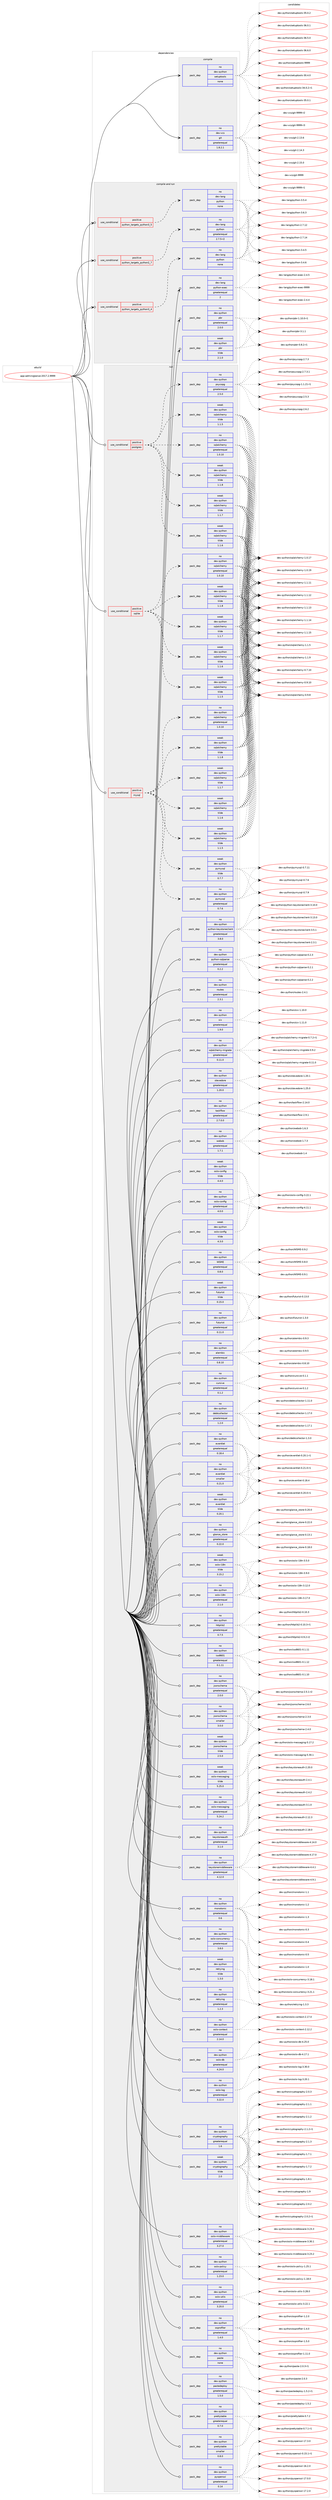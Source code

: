 digraph prolog {

# *************
# Graph options
# *************

newrank=true;
concentrate=true;
compound=true;
graph [rankdir=LR,fontname=Helvetica,fontsize=10,ranksep=1.5];#, ranksep=2.5, nodesep=0.2];
edge  [arrowhead=vee];
node  [fontname=Helvetica,fontsize=10];

# **********
# The ebuild
# **********

subgraph cluster_leftcol {
color=gray;
rank=same;
label=<<i>ebuild</i>>;
id [label="app-admin/glance-2017.2.9999", color=red, width=4, href="../app-admin/glance-2017.2.9999.svg"];
}

# ****************
# The dependencies
# ****************

subgraph cluster_midcol {
color=gray;
label=<<i>dependencies</i>>;
subgraph cluster_compile {
fillcolor="#eeeeee";
style=filled;
label=<<i>compile</i>>;
subgraph pack2039 {
dependency2751 [label=<<TABLE BORDER="0" CELLBORDER="1" CELLSPACING="0" CELLPADDING="4" WIDTH="220"><TR><TD ROWSPAN="6" CELLPADDING="30">pack_dep</TD></TR><TR><TD WIDTH="110">no</TD></TR><TR><TD>dev-python</TD></TR><TR><TD>setuptools</TD></TR><TR><TD>none</TD></TR><TR><TD></TD></TR></TABLE>>, shape=none, color=blue];
}
id:e -> dependency2751:w [weight=20,style="solid",arrowhead="vee"];
subgraph pack2040 {
dependency2752 [label=<<TABLE BORDER="0" CELLBORDER="1" CELLSPACING="0" CELLPADDING="4" WIDTH="220"><TR><TD ROWSPAN="6" CELLPADDING="30">pack_dep</TD></TR><TR><TD WIDTH="110">no</TD></TR><TR><TD>dev-vcs</TD></TR><TR><TD>git</TD></TR><TR><TD>greaterequal</TD></TR><TR><TD>1.8.2.1</TD></TR></TABLE>>, shape=none, color=blue];
}
id:e -> dependency2752:w [weight=20,style="solid",arrowhead="vee"];
}
subgraph cluster_compileandrun {
fillcolor="#eeeeee";
style=filled;
label=<<i>compile and run</i>>;
subgraph cond649 {
dependency2753 [label=<<TABLE BORDER="0" CELLBORDER="1" CELLSPACING="0" CELLPADDING="4"><TR><TD ROWSPAN="3" CELLPADDING="10">use_conditional</TD></TR><TR><TD>positive</TD></TR><TR><TD>python_targets_python2_7</TD></TR></TABLE>>, shape=none, color=red];
subgraph pack2041 {
dependency2754 [label=<<TABLE BORDER="0" CELLBORDER="1" CELLSPACING="0" CELLPADDING="4" WIDTH="220"><TR><TD ROWSPAN="6" CELLPADDING="30">pack_dep</TD></TR><TR><TD WIDTH="110">no</TD></TR><TR><TD>dev-lang</TD></TR><TR><TD>python</TD></TR><TR><TD>greaterequal</TD></TR><TR><TD>2.7.5-r2</TD></TR></TABLE>>, shape=none, color=blue];
}
dependency2753:e -> dependency2754:w [weight=20,style="dashed",arrowhead="vee"];
}
id:e -> dependency2753:w [weight=20,style="solid",arrowhead="odotvee"];
subgraph cond650 {
dependency2755 [label=<<TABLE BORDER="0" CELLBORDER="1" CELLSPACING="0" CELLPADDING="4"><TR><TD ROWSPAN="3" CELLPADDING="10">use_conditional</TD></TR><TR><TD>positive</TD></TR><TR><TD>python_targets_python3_4</TD></TR></TABLE>>, shape=none, color=red];
subgraph pack2042 {
dependency2756 [label=<<TABLE BORDER="0" CELLBORDER="1" CELLSPACING="0" CELLPADDING="4" WIDTH="220"><TR><TD ROWSPAN="6" CELLPADDING="30">pack_dep</TD></TR><TR><TD WIDTH="110">no</TD></TR><TR><TD>dev-lang</TD></TR><TR><TD>python</TD></TR><TR><TD>none</TD></TR><TR><TD></TD></TR></TABLE>>, shape=none, color=blue];
}
dependency2755:e -> dependency2756:w [weight=20,style="dashed",arrowhead="vee"];
}
id:e -> dependency2755:w [weight=20,style="solid",arrowhead="odotvee"];
subgraph cond651 {
dependency2757 [label=<<TABLE BORDER="0" CELLBORDER="1" CELLSPACING="0" CELLPADDING="4"><TR><TD ROWSPAN="3" CELLPADDING="10">use_conditional</TD></TR><TR><TD>positive</TD></TR><TR><TD>python_targets_python3_5</TD></TR></TABLE>>, shape=none, color=red];
subgraph pack2043 {
dependency2758 [label=<<TABLE BORDER="0" CELLBORDER="1" CELLSPACING="0" CELLPADDING="4" WIDTH="220"><TR><TD ROWSPAN="6" CELLPADDING="30">pack_dep</TD></TR><TR><TD WIDTH="110">no</TD></TR><TR><TD>dev-lang</TD></TR><TR><TD>python</TD></TR><TR><TD>none</TD></TR><TR><TD></TD></TR></TABLE>>, shape=none, color=blue];
}
dependency2757:e -> dependency2758:w [weight=20,style="dashed",arrowhead="vee"];
}
id:e -> dependency2757:w [weight=20,style="solid",arrowhead="odotvee"];
subgraph pack2044 {
dependency2759 [label=<<TABLE BORDER="0" CELLBORDER="1" CELLSPACING="0" CELLPADDING="4" WIDTH="220"><TR><TD ROWSPAN="6" CELLPADDING="30">pack_dep</TD></TR><TR><TD WIDTH="110">no</TD></TR><TR><TD>dev-lang</TD></TR><TR><TD>python-exec</TD></TR><TR><TD>greaterequal</TD></TR><TR><TD>2</TD></TR></TABLE>>, shape=none, color=blue];
}
id:e -> dependency2759:w [weight=20,style="solid",arrowhead="odotvee"];
subgraph pack2045 {
dependency2760 [label=<<TABLE BORDER="0" CELLBORDER="1" CELLSPACING="0" CELLPADDING="4" WIDTH="220"><TR><TD ROWSPAN="6" CELLPADDING="30">pack_dep</TD></TR><TR><TD WIDTH="110">no</TD></TR><TR><TD>dev-python</TD></TR><TR><TD>pbr</TD></TR><TR><TD>greaterequal</TD></TR><TR><TD>2.0.0</TD></TR></TABLE>>, shape=none, color=blue];
}
id:e -> dependency2760:w [weight=20,style="solid",arrowhead="odotvee"];
subgraph pack2046 {
dependency2761 [label=<<TABLE BORDER="0" CELLBORDER="1" CELLSPACING="0" CELLPADDING="4" WIDTH="220"><TR><TD ROWSPAN="6" CELLPADDING="30">pack_dep</TD></TR><TR><TD WIDTH="110">weak</TD></TR><TR><TD>dev-python</TD></TR><TR><TD>pbr</TD></TR><TR><TD>tilde</TD></TR><TR><TD>2.1.0</TD></TR></TABLE>>, shape=none, color=blue];
}
id:e -> dependency2761:w [weight=20,style="solid",arrowhead="odotvee"];
}
subgraph cluster_run {
fillcolor="#eeeeee";
style=filled;
label=<<i>run</i>>;
subgraph cond652 {
dependency2762 [label=<<TABLE BORDER="0" CELLBORDER="1" CELLSPACING="0" CELLPADDING="4"><TR><TD ROWSPAN="3" CELLPADDING="10">use_conditional</TD></TR><TR><TD>positive</TD></TR><TR><TD>mysql</TD></TR></TABLE>>, shape=none, color=red];
subgraph pack2047 {
dependency2763 [label=<<TABLE BORDER="0" CELLBORDER="1" CELLSPACING="0" CELLPADDING="4" WIDTH="220"><TR><TD ROWSPAN="6" CELLPADDING="30">pack_dep</TD></TR><TR><TD WIDTH="110">no</TD></TR><TR><TD>dev-python</TD></TR><TR><TD>pymysql</TD></TR><TR><TD>greaterequal</TD></TR><TR><TD>0.7.6</TD></TR></TABLE>>, shape=none, color=blue];
}
dependency2762:e -> dependency2763:w [weight=20,style="dashed",arrowhead="vee"];
subgraph pack2048 {
dependency2764 [label=<<TABLE BORDER="0" CELLBORDER="1" CELLSPACING="0" CELLPADDING="4" WIDTH="220"><TR><TD ROWSPAN="6" CELLPADDING="30">pack_dep</TD></TR><TR><TD WIDTH="110">weak</TD></TR><TR><TD>dev-python</TD></TR><TR><TD>pymysql</TD></TR><TR><TD>tilde</TD></TR><TR><TD>0.7.7</TD></TR></TABLE>>, shape=none, color=blue];
}
dependency2762:e -> dependency2764:w [weight=20,style="dashed",arrowhead="vee"];
subgraph pack2049 {
dependency2765 [label=<<TABLE BORDER="0" CELLBORDER="1" CELLSPACING="0" CELLPADDING="4" WIDTH="220"><TR><TD ROWSPAN="6" CELLPADDING="30">pack_dep</TD></TR><TR><TD WIDTH="110">no</TD></TR><TR><TD>dev-python</TD></TR><TR><TD>sqlalchemy</TD></TR><TR><TD>greaterequal</TD></TR><TR><TD>1.0.10</TD></TR></TABLE>>, shape=none, color=blue];
}
dependency2762:e -> dependency2765:w [weight=20,style="dashed",arrowhead="vee"];
subgraph pack2050 {
dependency2766 [label=<<TABLE BORDER="0" CELLBORDER="1" CELLSPACING="0" CELLPADDING="4" WIDTH="220"><TR><TD ROWSPAN="6" CELLPADDING="30">pack_dep</TD></TR><TR><TD WIDTH="110">weak</TD></TR><TR><TD>dev-python</TD></TR><TR><TD>sqlalchemy</TD></TR><TR><TD>tilde</TD></TR><TR><TD>1.1.5</TD></TR></TABLE>>, shape=none, color=blue];
}
dependency2762:e -> dependency2766:w [weight=20,style="dashed",arrowhead="vee"];
subgraph pack2051 {
dependency2767 [label=<<TABLE BORDER="0" CELLBORDER="1" CELLSPACING="0" CELLPADDING="4" WIDTH="220"><TR><TD ROWSPAN="6" CELLPADDING="30">pack_dep</TD></TR><TR><TD WIDTH="110">weak</TD></TR><TR><TD>dev-python</TD></TR><TR><TD>sqlalchemy</TD></TR><TR><TD>tilde</TD></TR><TR><TD>1.1.6</TD></TR></TABLE>>, shape=none, color=blue];
}
dependency2762:e -> dependency2767:w [weight=20,style="dashed",arrowhead="vee"];
subgraph pack2052 {
dependency2768 [label=<<TABLE BORDER="0" CELLBORDER="1" CELLSPACING="0" CELLPADDING="4" WIDTH="220"><TR><TD ROWSPAN="6" CELLPADDING="30">pack_dep</TD></TR><TR><TD WIDTH="110">weak</TD></TR><TR><TD>dev-python</TD></TR><TR><TD>sqlalchemy</TD></TR><TR><TD>tilde</TD></TR><TR><TD>1.1.7</TD></TR></TABLE>>, shape=none, color=blue];
}
dependency2762:e -> dependency2768:w [weight=20,style="dashed",arrowhead="vee"];
subgraph pack2053 {
dependency2769 [label=<<TABLE BORDER="0" CELLBORDER="1" CELLSPACING="0" CELLPADDING="4" WIDTH="220"><TR><TD ROWSPAN="6" CELLPADDING="30">pack_dep</TD></TR><TR><TD WIDTH="110">weak</TD></TR><TR><TD>dev-python</TD></TR><TR><TD>sqlalchemy</TD></TR><TR><TD>tilde</TD></TR><TR><TD>1.1.8</TD></TR></TABLE>>, shape=none, color=blue];
}
dependency2762:e -> dependency2769:w [weight=20,style="dashed",arrowhead="vee"];
}
id:e -> dependency2762:w [weight=20,style="solid",arrowhead="odot"];
subgraph cond653 {
dependency2770 [label=<<TABLE BORDER="0" CELLBORDER="1" CELLSPACING="0" CELLPADDING="4"><TR><TD ROWSPAN="3" CELLPADDING="10">use_conditional</TD></TR><TR><TD>positive</TD></TR><TR><TD>postgres</TD></TR></TABLE>>, shape=none, color=red];
subgraph pack2054 {
dependency2771 [label=<<TABLE BORDER="0" CELLBORDER="1" CELLSPACING="0" CELLPADDING="4" WIDTH="220"><TR><TD ROWSPAN="6" CELLPADDING="30">pack_dep</TD></TR><TR><TD WIDTH="110">no</TD></TR><TR><TD>dev-python</TD></TR><TR><TD>psycopg</TD></TR><TR><TD>greaterequal</TD></TR><TR><TD>2.5.0</TD></TR></TABLE>>, shape=none, color=blue];
}
dependency2770:e -> dependency2771:w [weight=20,style="dashed",arrowhead="vee"];
subgraph pack2055 {
dependency2772 [label=<<TABLE BORDER="0" CELLBORDER="1" CELLSPACING="0" CELLPADDING="4" WIDTH="220"><TR><TD ROWSPAN="6" CELLPADDING="30">pack_dep</TD></TR><TR><TD WIDTH="110">no</TD></TR><TR><TD>dev-python</TD></TR><TR><TD>sqlalchemy</TD></TR><TR><TD>greaterequal</TD></TR><TR><TD>1.0.10</TD></TR></TABLE>>, shape=none, color=blue];
}
dependency2770:e -> dependency2772:w [weight=20,style="dashed",arrowhead="vee"];
subgraph pack2056 {
dependency2773 [label=<<TABLE BORDER="0" CELLBORDER="1" CELLSPACING="0" CELLPADDING="4" WIDTH="220"><TR><TD ROWSPAN="6" CELLPADDING="30">pack_dep</TD></TR><TR><TD WIDTH="110">weak</TD></TR><TR><TD>dev-python</TD></TR><TR><TD>sqlalchemy</TD></TR><TR><TD>tilde</TD></TR><TR><TD>1.1.5</TD></TR></TABLE>>, shape=none, color=blue];
}
dependency2770:e -> dependency2773:w [weight=20,style="dashed",arrowhead="vee"];
subgraph pack2057 {
dependency2774 [label=<<TABLE BORDER="0" CELLBORDER="1" CELLSPACING="0" CELLPADDING="4" WIDTH="220"><TR><TD ROWSPAN="6" CELLPADDING="30">pack_dep</TD></TR><TR><TD WIDTH="110">weak</TD></TR><TR><TD>dev-python</TD></TR><TR><TD>sqlalchemy</TD></TR><TR><TD>tilde</TD></TR><TR><TD>1.1.6</TD></TR></TABLE>>, shape=none, color=blue];
}
dependency2770:e -> dependency2774:w [weight=20,style="dashed",arrowhead="vee"];
subgraph pack2058 {
dependency2775 [label=<<TABLE BORDER="0" CELLBORDER="1" CELLSPACING="0" CELLPADDING="4" WIDTH="220"><TR><TD ROWSPAN="6" CELLPADDING="30">pack_dep</TD></TR><TR><TD WIDTH="110">weak</TD></TR><TR><TD>dev-python</TD></TR><TR><TD>sqlalchemy</TD></TR><TR><TD>tilde</TD></TR><TR><TD>1.1.7</TD></TR></TABLE>>, shape=none, color=blue];
}
dependency2770:e -> dependency2775:w [weight=20,style="dashed",arrowhead="vee"];
subgraph pack2059 {
dependency2776 [label=<<TABLE BORDER="0" CELLBORDER="1" CELLSPACING="0" CELLPADDING="4" WIDTH="220"><TR><TD ROWSPAN="6" CELLPADDING="30">pack_dep</TD></TR><TR><TD WIDTH="110">weak</TD></TR><TR><TD>dev-python</TD></TR><TR><TD>sqlalchemy</TD></TR><TR><TD>tilde</TD></TR><TR><TD>1.1.8</TD></TR></TABLE>>, shape=none, color=blue];
}
dependency2770:e -> dependency2776:w [weight=20,style="dashed",arrowhead="vee"];
}
id:e -> dependency2770:w [weight=20,style="solid",arrowhead="odot"];
subgraph cond654 {
dependency2777 [label=<<TABLE BORDER="0" CELLBORDER="1" CELLSPACING="0" CELLPADDING="4"><TR><TD ROWSPAN="3" CELLPADDING="10">use_conditional</TD></TR><TR><TD>positive</TD></TR><TR><TD>sqlite</TD></TR></TABLE>>, shape=none, color=red];
subgraph pack2060 {
dependency2778 [label=<<TABLE BORDER="0" CELLBORDER="1" CELLSPACING="0" CELLPADDING="4" WIDTH="220"><TR><TD ROWSPAN="6" CELLPADDING="30">pack_dep</TD></TR><TR><TD WIDTH="110">no</TD></TR><TR><TD>dev-python</TD></TR><TR><TD>sqlalchemy</TD></TR><TR><TD>greaterequal</TD></TR><TR><TD>1.0.10</TD></TR></TABLE>>, shape=none, color=blue];
}
dependency2777:e -> dependency2778:w [weight=20,style="dashed",arrowhead="vee"];
subgraph pack2061 {
dependency2779 [label=<<TABLE BORDER="0" CELLBORDER="1" CELLSPACING="0" CELLPADDING="4" WIDTH="220"><TR><TD ROWSPAN="6" CELLPADDING="30">pack_dep</TD></TR><TR><TD WIDTH="110">weak</TD></TR><TR><TD>dev-python</TD></TR><TR><TD>sqlalchemy</TD></TR><TR><TD>tilde</TD></TR><TR><TD>1.1.5</TD></TR></TABLE>>, shape=none, color=blue];
}
dependency2777:e -> dependency2779:w [weight=20,style="dashed",arrowhead="vee"];
subgraph pack2062 {
dependency2780 [label=<<TABLE BORDER="0" CELLBORDER="1" CELLSPACING="0" CELLPADDING="4" WIDTH="220"><TR><TD ROWSPAN="6" CELLPADDING="30">pack_dep</TD></TR><TR><TD WIDTH="110">weak</TD></TR><TR><TD>dev-python</TD></TR><TR><TD>sqlalchemy</TD></TR><TR><TD>tilde</TD></TR><TR><TD>1.1.6</TD></TR></TABLE>>, shape=none, color=blue];
}
dependency2777:e -> dependency2780:w [weight=20,style="dashed",arrowhead="vee"];
subgraph pack2063 {
dependency2781 [label=<<TABLE BORDER="0" CELLBORDER="1" CELLSPACING="0" CELLPADDING="4" WIDTH="220"><TR><TD ROWSPAN="6" CELLPADDING="30">pack_dep</TD></TR><TR><TD WIDTH="110">weak</TD></TR><TR><TD>dev-python</TD></TR><TR><TD>sqlalchemy</TD></TR><TR><TD>tilde</TD></TR><TR><TD>1.1.7</TD></TR></TABLE>>, shape=none, color=blue];
}
dependency2777:e -> dependency2781:w [weight=20,style="dashed",arrowhead="vee"];
subgraph pack2064 {
dependency2782 [label=<<TABLE BORDER="0" CELLBORDER="1" CELLSPACING="0" CELLPADDING="4" WIDTH="220"><TR><TD ROWSPAN="6" CELLPADDING="30">pack_dep</TD></TR><TR><TD WIDTH="110">weak</TD></TR><TR><TD>dev-python</TD></TR><TR><TD>sqlalchemy</TD></TR><TR><TD>tilde</TD></TR><TR><TD>1.1.8</TD></TR></TABLE>>, shape=none, color=blue];
}
dependency2777:e -> dependency2782:w [weight=20,style="dashed",arrowhead="vee"];
}
id:e -> dependency2777:w [weight=20,style="solid",arrowhead="odot"];
subgraph pack2065 {
dependency2783 [label=<<TABLE BORDER="0" CELLBORDER="1" CELLSPACING="0" CELLPADDING="4" WIDTH="220"><TR><TD ROWSPAN="6" CELLPADDING="30">pack_dep</TD></TR><TR><TD WIDTH="110">no</TD></TR><TR><TD>dev-python</TD></TR><TR><TD>WSME</TD></TR><TR><TD>greaterequal</TD></TR><TR><TD>0.8.0</TD></TR></TABLE>>, shape=none, color=blue];
}
id:e -> dependency2783:w [weight=20,style="solid",arrowhead="odot"];
subgraph pack2066 {
dependency2784 [label=<<TABLE BORDER="0" CELLBORDER="1" CELLSPACING="0" CELLPADDING="4" WIDTH="220"><TR><TD ROWSPAN="6" CELLPADDING="30">pack_dep</TD></TR><TR><TD WIDTH="110">no</TD></TR><TR><TD>dev-python</TD></TR><TR><TD>alembic</TD></TR><TR><TD>greaterequal</TD></TR><TR><TD>0.8.10</TD></TR></TABLE>>, shape=none, color=blue];
}
id:e -> dependency2784:w [weight=20,style="solid",arrowhead="odot"];
subgraph pack2067 {
dependency2785 [label=<<TABLE BORDER="0" CELLBORDER="1" CELLSPACING="0" CELLPADDING="4" WIDTH="220"><TR><TD ROWSPAN="6" CELLPADDING="30">pack_dep</TD></TR><TR><TD WIDTH="110">no</TD></TR><TR><TD>dev-python</TD></TR><TR><TD>cryptography</TD></TR><TR><TD>greaterequal</TD></TR><TR><TD>1.6</TD></TR></TABLE>>, shape=none, color=blue];
}
id:e -> dependency2785:w [weight=20,style="solid",arrowhead="odot"];
subgraph pack2068 {
dependency2786 [label=<<TABLE BORDER="0" CELLBORDER="1" CELLSPACING="0" CELLPADDING="4" WIDTH="220"><TR><TD ROWSPAN="6" CELLPADDING="30">pack_dep</TD></TR><TR><TD WIDTH="110">no</TD></TR><TR><TD>dev-python</TD></TR><TR><TD>cursive</TD></TR><TR><TD>greaterequal</TD></TR><TR><TD>0.1.2</TD></TR></TABLE>>, shape=none, color=blue];
}
id:e -> dependency2786:w [weight=20,style="solid",arrowhead="odot"];
subgraph pack2069 {
dependency2787 [label=<<TABLE BORDER="0" CELLBORDER="1" CELLSPACING="0" CELLPADDING="4" WIDTH="220"><TR><TD ROWSPAN="6" CELLPADDING="30">pack_dep</TD></TR><TR><TD WIDTH="110">no</TD></TR><TR><TD>dev-python</TD></TR><TR><TD>debtcollector</TD></TR><TR><TD>greaterequal</TD></TR><TR><TD>1.2.0</TD></TR></TABLE>>, shape=none, color=blue];
}
id:e -> dependency2787:w [weight=20,style="solid",arrowhead="odot"];
subgraph pack2070 {
dependency2788 [label=<<TABLE BORDER="0" CELLBORDER="1" CELLSPACING="0" CELLPADDING="4" WIDTH="220"><TR><TD ROWSPAN="6" CELLPADDING="30">pack_dep</TD></TR><TR><TD WIDTH="110">no</TD></TR><TR><TD>dev-python</TD></TR><TR><TD>eventlet</TD></TR><TR><TD>greaterequal</TD></TR><TR><TD>0.18.4</TD></TR></TABLE>>, shape=none, color=blue];
}
id:e -> dependency2788:w [weight=20,style="solid",arrowhead="odot"];
subgraph pack2071 {
dependency2789 [label=<<TABLE BORDER="0" CELLBORDER="1" CELLSPACING="0" CELLPADDING="4" WIDTH="220"><TR><TD ROWSPAN="6" CELLPADDING="30">pack_dep</TD></TR><TR><TD WIDTH="110">no</TD></TR><TR><TD>dev-python</TD></TR><TR><TD>eventlet</TD></TR><TR><TD>smaller</TD></TR><TR><TD>0.21.0</TD></TR></TABLE>>, shape=none, color=blue];
}
id:e -> dependency2789:w [weight=20,style="solid",arrowhead="odot"];
subgraph pack2072 {
dependency2790 [label=<<TABLE BORDER="0" CELLBORDER="1" CELLSPACING="0" CELLPADDING="4" WIDTH="220"><TR><TD ROWSPAN="6" CELLPADDING="30">pack_dep</TD></TR><TR><TD WIDTH="110">no</TD></TR><TR><TD>dev-python</TD></TR><TR><TD>futurist</TD></TR><TR><TD>greaterequal</TD></TR><TR><TD>0.11.0</TD></TR></TABLE>>, shape=none, color=blue];
}
id:e -> dependency2790:w [weight=20,style="solid",arrowhead="odot"];
subgraph pack2073 {
dependency2791 [label=<<TABLE BORDER="0" CELLBORDER="1" CELLSPACING="0" CELLPADDING="4" WIDTH="220"><TR><TD ROWSPAN="6" CELLPADDING="30">pack_dep</TD></TR><TR><TD WIDTH="110">no</TD></TR><TR><TD>dev-python</TD></TR><TR><TD>glance_store</TD></TR><TR><TD>greaterequal</TD></TR><TR><TD>0.22.0</TD></TR></TABLE>>, shape=none, color=blue];
}
id:e -> dependency2791:w [weight=20,style="solid",arrowhead="odot"];
subgraph pack2074 {
dependency2792 [label=<<TABLE BORDER="0" CELLBORDER="1" CELLSPACING="0" CELLPADDING="4" WIDTH="220"><TR><TD ROWSPAN="6" CELLPADDING="30">pack_dep</TD></TR><TR><TD WIDTH="110">no</TD></TR><TR><TD>dev-python</TD></TR><TR><TD>httplib2</TD></TR><TR><TD>greaterequal</TD></TR><TR><TD>0.7.5</TD></TR></TABLE>>, shape=none, color=blue];
}
id:e -> dependency2792:w [weight=20,style="solid",arrowhead="odot"];
subgraph pack2075 {
dependency2793 [label=<<TABLE BORDER="0" CELLBORDER="1" CELLSPACING="0" CELLPADDING="4" WIDTH="220"><TR><TD ROWSPAN="6" CELLPADDING="30">pack_dep</TD></TR><TR><TD WIDTH="110">no</TD></TR><TR><TD>dev-python</TD></TR><TR><TD>iso8601</TD></TR><TR><TD>greaterequal</TD></TR><TR><TD>0.1.11</TD></TR></TABLE>>, shape=none, color=blue];
}
id:e -> dependency2793:w [weight=20,style="solid",arrowhead="odot"];
subgraph pack2076 {
dependency2794 [label=<<TABLE BORDER="0" CELLBORDER="1" CELLSPACING="0" CELLPADDING="4" WIDTH="220"><TR><TD ROWSPAN="6" CELLPADDING="30">pack_dep</TD></TR><TR><TD WIDTH="110">no</TD></TR><TR><TD>dev-python</TD></TR><TR><TD>jsonschema</TD></TR><TR><TD>greaterequal</TD></TR><TR><TD>2.0.0</TD></TR></TABLE>>, shape=none, color=blue];
}
id:e -> dependency2794:w [weight=20,style="solid",arrowhead="odot"];
subgraph pack2077 {
dependency2795 [label=<<TABLE BORDER="0" CELLBORDER="1" CELLSPACING="0" CELLPADDING="4" WIDTH="220"><TR><TD ROWSPAN="6" CELLPADDING="30">pack_dep</TD></TR><TR><TD WIDTH="110">no</TD></TR><TR><TD>dev-python</TD></TR><TR><TD>jsonschema</TD></TR><TR><TD>smaller</TD></TR><TR><TD>3.0.0</TD></TR></TABLE>>, shape=none, color=blue];
}
id:e -> dependency2795:w [weight=20,style="solid",arrowhead="odot"];
subgraph pack2078 {
dependency2796 [label=<<TABLE BORDER="0" CELLBORDER="1" CELLSPACING="0" CELLPADDING="4" WIDTH="220"><TR><TD ROWSPAN="6" CELLPADDING="30">pack_dep</TD></TR><TR><TD WIDTH="110">no</TD></TR><TR><TD>dev-python</TD></TR><TR><TD>keystoneauth</TD></TR><TR><TD>greaterequal</TD></TR><TR><TD>3.1.0</TD></TR></TABLE>>, shape=none, color=blue];
}
id:e -> dependency2796:w [weight=20,style="solid",arrowhead="odot"];
subgraph pack2079 {
dependency2797 [label=<<TABLE BORDER="0" CELLBORDER="1" CELLSPACING="0" CELLPADDING="4" WIDTH="220"><TR><TD ROWSPAN="6" CELLPADDING="30">pack_dep</TD></TR><TR><TD WIDTH="110">no</TD></TR><TR><TD>dev-python</TD></TR><TR><TD>keystonemiddleware</TD></TR><TR><TD>greaterequal</TD></TR><TR><TD>4.12.0</TD></TR></TABLE>>, shape=none, color=blue];
}
id:e -> dependency2797:w [weight=20,style="solid",arrowhead="odot"];
subgraph pack2080 {
dependency2798 [label=<<TABLE BORDER="0" CELLBORDER="1" CELLSPACING="0" CELLPADDING="4" WIDTH="220"><TR><TD ROWSPAN="6" CELLPADDING="30">pack_dep</TD></TR><TR><TD WIDTH="110">no</TD></TR><TR><TD>dev-python</TD></TR><TR><TD>monotonic</TD></TR><TR><TD>greaterequal</TD></TR><TR><TD>0.6</TD></TR></TABLE>>, shape=none, color=blue];
}
id:e -> dependency2798:w [weight=20,style="solid",arrowhead="odot"];
subgraph pack2081 {
dependency2799 [label=<<TABLE BORDER="0" CELLBORDER="1" CELLSPACING="0" CELLPADDING="4" WIDTH="220"><TR><TD ROWSPAN="6" CELLPADDING="30">pack_dep</TD></TR><TR><TD WIDTH="110">no</TD></TR><TR><TD>dev-python</TD></TR><TR><TD>oslo-concurrency</TD></TR><TR><TD>greaterequal</TD></TR><TR><TD>3.8.0</TD></TR></TABLE>>, shape=none, color=blue];
}
id:e -> dependency2799:w [weight=20,style="solid",arrowhead="odot"];
subgraph pack2082 {
dependency2800 [label=<<TABLE BORDER="0" CELLBORDER="1" CELLSPACING="0" CELLPADDING="4" WIDTH="220"><TR><TD ROWSPAN="6" CELLPADDING="30">pack_dep</TD></TR><TR><TD WIDTH="110">no</TD></TR><TR><TD>dev-python</TD></TR><TR><TD>oslo-config</TD></TR><TR><TD>greaterequal</TD></TR><TR><TD>4.0.0</TD></TR></TABLE>>, shape=none, color=blue];
}
id:e -> dependency2800:w [weight=20,style="solid",arrowhead="odot"];
subgraph pack2083 {
dependency2801 [label=<<TABLE BORDER="0" CELLBORDER="1" CELLSPACING="0" CELLPADDING="4" WIDTH="220"><TR><TD ROWSPAN="6" CELLPADDING="30">pack_dep</TD></TR><TR><TD WIDTH="110">no</TD></TR><TR><TD>dev-python</TD></TR><TR><TD>oslo-context</TD></TR><TR><TD>greaterequal</TD></TR><TR><TD>2.14.0</TD></TR></TABLE>>, shape=none, color=blue];
}
id:e -> dependency2801:w [weight=20,style="solid",arrowhead="odot"];
subgraph pack2084 {
dependency2802 [label=<<TABLE BORDER="0" CELLBORDER="1" CELLSPACING="0" CELLPADDING="4" WIDTH="220"><TR><TD ROWSPAN="6" CELLPADDING="30">pack_dep</TD></TR><TR><TD WIDTH="110">no</TD></TR><TR><TD>dev-python</TD></TR><TR><TD>oslo-db</TD></TR><TR><TD>greaterequal</TD></TR><TR><TD>4.24.0</TD></TR></TABLE>>, shape=none, color=blue];
}
id:e -> dependency2802:w [weight=20,style="solid",arrowhead="odot"];
subgraph pack2085 {
dependency2803 [label=<<TABLE BORDER="0" CELLBORDER="1" CELLSPACING="0" CELLPADDING="4" WIDTH="220"><TR><TD ROWSPAN="6" CELLPADDING="30">pack_dep</TD></TR><TR><TD WIDTH="110">no</TD></TR><TR><TD>dev-python</TD></TR><TR><TD>oslo-i18n</TD></TR><TR><TD>greaterequal</TD></TR><TR><TD>2.1.0</TD></TR></TABLE>>, shape=none, color=blue];
}
id:e -> dependency2803:w [weight=20,style="solid",arrowhead="odot"];
subgraph pack2086 {
dependency2804 [label=<<TABLE BORDER="0" CELLBORDER="1" CELLSPACING="0" CELLPADDING="4" WIDTH="220"><TR><TD ROWSPAN="6" CELLPADDING="30">pack_dep</TD></TR><TR><TD WIDTH="110">no</TD></TR><TR><TD>dev-python</TD></TR><TR><TD>oslo-log</TD></TR><TR><TD>greaterequal</TD></TR><TR><TD>3.22.0</TD></TR></TABLE>>, shape=none, color=blue];
}
id:e -> dependency2804:w [weight=20,style="solid",arrowhead="odot"];
subgraph pack2087 {
dependency2805 [label=<<TABLE BORDER="0" CELLBORDER="1" CELLSPACING="0" CELLPADDING="4" WIDTH="220"><TR><TD ROWSPAN="6" CELLPADDING="30">pack_dep</TD></TR><TR><TD WIDTH="110">no</TD></TR><TR><TD>dev-python</TD></TR><TR><TD>oslo-messaging</TD></TR><TR><TD>greaterequal</TD></TR><TR><TD>5.24.2</TD></TR></TABLE>>, shape=none, color=blue];
}
id:e -> dependency2805:w [weight=20,style="solid",arrowhead="odot"];
subgraph pack2088 {
dependency2806 [label=<<TABLE BORDER="0" CELLBORDER="1" CELLSPACING="0" CELLPADDING="4" WIDTH="220"><TR><TD ROWSPAN="6" CELLPADDING="30">pack_dep</TD></TR><TR><TD WIDTH="110">no</TD></TR><TR><TD>dev-python</TD></TR><TR><TD>oslo-middleware</TD></TR><TR><TD>greaterequal</TD></TR><TR><TD>3.27.0</TD></TR></TABLE>>, shape=none, color=blue];
}
id:e -> dependency2806:w [weight=20,style="solid",arrowhead="odot"];
subgraph pack2089 {
dependency2807 [label=<<TABLE BORDER="0" CELLBORDER="1" CELLSPACING="0" CELLPADDING="4" WIDTH="220"><TR><TD ROWSPAN="6" CELLPADDING="30">pack_dep</TD></TR><TR><TD WIDTH="110">no</TD></TR><TR><TD>dev-python</TD></TR><TR><TD>oslo-policy</TD></TR><TR><TD>greaterequal</TD></TR><TR><TD>1.23.0</TD></TR></TABLE>>, shape=none, color=blue];
}
id:e -> dependency2807:w [weight=20,style="solid",arrowhead="odot"];
subgraph pack2090 {
dependency2808 [label=<<TABLE BORDER="0" CELLBORDER="1" CELLSPACING="0" CELLPADDING="4" WIDTH="220"><TR><TD ROWSPAN="6" CELLPADDING="30">pack_dep</TD></TR><TR><TD WIDTH="110">no</TD></TR><TR><TD>dev-python</TD></TR><TR><TD>oslo-utils</TD></TR><TR><TD>greaterequal</TD></TR><TR><TD>3.20.0</TD></TR></TABLE>>, shape=none, color=blue];
}
id:e -> dependency2808:w [weight=20,style="solid",arrowhead="odot"];
subgraph pack2091 {
dependency2809 [label=<<TABLE BORDER="0" CELLBORDER="1" CELLSPACING="0" CELLPADDING="4" WIDTH="220"><TR><TD ROWSPAN="6" CELLPADDING="30">pack_dep</TD></TR><TR><TD WIDTH="110">no</TD></TR><TR><TD>dev-python</TD></TR><TR><TD>osprofiler</TD></TR><TR><TD>greaterequal</TD></TR><TR><TD>1.4.0</TD></TR></TABLE>>, shape=none, color=blue];
}
id:e -> dependency2809:w [weight=20,style="solid",arrowhead="odot"];
subgraph pack2092 {
dependency2810 [label=<<TABLE BORDER="0" CELLBORDER="1" CELLSPACING="0" CELLPADDING="4" WIDTH="220"><TR><TD ROWSPAN="6" CELLPADDING="30">pack_dep</TD></TR><TR><TD WIDTH="110">no</TD></TR><TR><TD>dev-python</TD></TR><TR><TD>paste</TD></TR><TR><TD>none</TD></TR><TR><TD></TD></TR></TABLE>>, shape=none, color=blue];
}
id:e -> dependency2810:w [weight=20,style="solid",arrowhead="odot"];
subgraph pack2093 {
dependency2811 [label=<<TABLE BORDER="0" CELLBORDER="1" CELLSPACING="0" CELLPADDING="4" WIDTH="220"><TR><TD ROWSPAN="6" CELLPADDING="30">pack_dep</TD></TR><TR><TD WIDTH="110">no</TD></TR><TR><TD>dev-python</TD></TR><TR><TD>pastedeploy</TD></TR><TR><TD>greaterequal</TD></TR><TR><TD>1.5.0</TD></TR></TABLE>>, shape=none, color=blue];
}
id:e -> dependency2811:w [weight=20,style="solid",arrowhead="odot"];
subgraph pack2094 {
dependency2812 [label=<<TABLE BORDER="0" CELLBORDER="1" CELLSPACING="0" CELLPADDING="4" WIDTH="220"><TR><TD ROWSPAN="6" CELLPADDING="30">pack_dep</TD></TR><TR><TD WIDTH="110">no</TD></TR><TR><TD>dev-python</TD></TR><TR><TD>prettytable</TD></TR><TR><TD>greaterequal</TD></TR><TR><TD>0.7.0</TD></TR></TABLE>>, shape=none, color=blue];
}
id:e -> dependency2812:w [weight=20,style="solid",arrowhead="odot"];
subgraph pack2095 {
dependency2813 [label=<<TABLE BORDER="0" CELLBORDER="1" CELLSPACING="0" CELLPADDING="4" WIDTH="220"><TR><TD ROWSPAN="6" CELLPADDING="30">pack_dep</TD></TR><TR><TD WIDTH="110">no</TD></TR><TR><TD>dev-python</TD></TR><TR><TD>prettytable</TD></TR><TR><TD>smaller</TD></TR><TR><TD>0.8.0</TD></TR></TABLE>>, shape=none, color=blue];
}
id:e -> dependency2813:w [weight=20,style="solid",arrowhead="odot"];
subgraph pack2096 {
dependency2814 [label=<<TABLE BORDER="0" CELLBORDER="1" CELLSPACING="0" CELLPADDING="4" WIDTH="220"><TR><TD ROWSPAN="6" CELLPADDING="30">pack_dep</TD></TR><TR><TD WIDTH="110">no</TD></TR><TR><TD>dev-python</TD></TR><TR><TD>pyopenssl</TD></TR><TR><TD>greaterequal</TD></TR><TR><TD>0.14</TD></TR></TABLE>>, shape=none, color=blue];
}
id:e -> dependency2814:w [weight=20,style="solid",arrowhead="odot"];
subgraph pack2097 {
dependency2815 [label=<<TABLE BORDER="0" CELLBORDER="1" CELLSPACING="0" CELLPADDING="4" WIDTH="220"><TR><TD ROWSPAN="6" CELLPADDING="30">pack_dep</TD></TR><TR><TD WIDTH="110">no</TD></TR><TR><TD>dev-python</TD></TR><TR><TD>python-keystoneclient</TD></TR><TR><TD>greaterequal</TD></TR><TR><TD>3.8.0</TD></TR></TABLE>>, shape=none, color=blue];
}
id:e -> dependency2815:w [weight=20,style="solid",arrowhead="odot"];
subgraph pack2098 {
dependency2816 [label=<<TABLE BORDER="0" CELLBORDER="1" CELLSPACING="0" CELLPADDING="4" WIDTH="220"><TR><TD ROWSPAN="6" CELLPADDING="30">pack_dep</TD></TR><TR><TD WIDTH="110">no</TD></TR><TR><TD>dev-python</TD></TR><TR><TD>python-sqlparse</TD></TR><TR><TD>greaterequal</TD></TR><TR><TD>0.2.2</TD></TR></TABLE>>, shape=none, color=blue];
}
id:e -> dependency2816:w [weight=20,style="solid",arrowhead="odot"];
subgraph pack2099 {
dependency2817 [label=<<TABLE BORDER="0" CELLBORDER="1" CELLSPACING="0" CELLPADDING="4" WIDTH="220"><TR><TD ROWSPAN="6" CELLPADDING="30">pack_dep</TD></TR><TR><TD WIDTH="110">no</TD></TR><TR><TD>dev-python</TD></TR><TR><TD>retrying</TD></TR><TR><TD>greaterequal</TD></TR><TR><TD>1.2.3</TD></TR></TABLE>>, shape=none, color=blue];
}
id:e -> dependency2817:w [weight=20,style="solid",arrowhead="odot"];
subgraph pack2100 {
dependency2818 [label=<<TABLE BORDER="0" CELLBORDER="1" CELLSPACING="0" CELLPADDING="4" WIDTH="220"><TR><TD ROWSPAN="6" CELLPADDING="30">pack_dep</TD></TR><TR><TD WIDTH="110">no</TD></TR><TR><TD>dev-python</TD></TR><TR><TD>routes</TD></TR><TR><TD>greaterequal</TD></TR><TR><TD>2.3.1</TD></TR></TABLE>>, shape=none, color=blue];
}
id:e -> dependency2818:w [weight=20,style="solid",arrowhead="odot"];
subgraph pack2101 {
dependency2819 [label=<<TABLE BORDER="0" CELLBORDER="1" CELLSPACING="0" CELLPADDING="4" WIDTH="220"><TR><TD ROWSPAN="6" CELLPADDING="30">pack_dep</TD></TR><TR><TD WIDTH="110">no</TD></TR><TR><TD>dev-python</TD></TR><TR><TD>six</TD></TR><TR><TD>greaterequal</TD></TR><TR><TD>1.9.0</TD></TR></TABLE>>, shape=none, color=blue];
}
id:e -> dependency2819:w [weight=20,style="solid",arrowhead="odot"];
subgraph pack2102 {
dependency2820 [label=<<TABLE BORDER="0" CELLBORDER="1" CELLSPACING="0" CELLPADDING="4" WIDTH="220"><TR><TD ROWSPAN="6" CELLPADDING="30">pack_dep</TD></TR><TR><TD WIDTH="110">no</TD></TR><TR><TD>dev-python</TD></TR><TR><TD>sqlalchemy-migrate</TD></TR><TR><TD>greaterequal</TD></TR><TR><TD>0.11.0</TD></TR></TABLE>>, shape=none, color=blue];
}
id:e -> dependency2820:w [weight=20,style="solid",arrowhead="odot"];
subgraph pack2103 {
dependency2821 [label=<<TABLE BORDER="0" CELLBORDER="1" CELLSPACING="0" CELLPADDING="4" WIDTH="220"><TR><TD ROWSPAN="6" CELLPADDING="30">pack_dep</TD></TR><TR><TD WIDTH="110">no</TD></TR><TR><TD>dev-python</TD></TR><TR><TD>stevedore</TD></TR><TR><TD>greaterequal</TD></TR><TR><TD>1.20.0</TD></TR></TABLE>>, shape=none, color=blue];
}
id:e -> dependency2821:w [weight=20,style="solid",arrowhead="odot"];
subgraph pack2104 {
dependency2822 [label=<<TABLE BORDER="0" CELLBORDER="1" CELLSPACING="0" CELLPADDING="4" WIDTH="220"><TR><TD ROWSPAN="6" CELLPADDING="30">pack_dep</TD></TR><TR><TD WIDTH="110">no</TD></TR><TR><TD>dev-python</TD></TR><TR><TD>taskflow</TD></TR><TR><TD>greaterequal</TD></TR><TR><TD>2.7.0.0</TD></TR></TABLE>>, shape=none, color=blue];
}
id:e -> dependency2822:w [weight=20,style="solid",arrowhead="odot"];
subgraph pack2105 {
dependency2823 [label=<<TABLE BORDER="0" CELLBORDER="1" CELLSPACING="0" CELLPADDING="4" WIDTH="220"><TR><TD ROWSPAN="6" CELLPADDING="30">pack_dep</TD></TR><TR><TD WIDTH="110">no</TD></TR><TR><TD>dev-python</TD></TR><TR><TD>webob</TD></TR><TR><TD>greaterequal</TD></TR><TR><TD>1.7.1</TD></TR></TABLE>>, shape=none, color=blue];
}
id:e -> dependency2823:w [weight=20,style="solid",arrowhead="odot"];
subgraph pack2106 {
dependency2824 [label=<<TABLE BORDER="0" CELLBORDER="1" CELLSPACING="0" CELLPADDING="4" WIDTH="220"><TR><TD ROWSPAN="6" CELLPADDING="30">pack_dep</TD></TR><TR><TD WIDTH="110">weak</TD></TR><TR><TD>dev-python</TD></TR><TR><TD>cryptography</TD></TR><TR><TD>tilde</TD></TR><TR><TD>2.0</TD></TR></TABLE>>, shape=none, color=blue];
}
id:e -> dependency2824:w [weight=20,style="solid",arrowhead="odot"];
subgraph pack2107 {
dependency2825 [label=<<TABLE BORDER="0" CELLBORDER="1" CELLSPACING="0" CELLPADDING="4" WIDTH="220"><TR><TD ROWSPAN="6" CELLPADDING="30">pack_dep</TD></TR><TR><TD WIDTH="110">weak</TD></TR><TR><TD>dev-python</TD></TR><TR><TD>eventlet</TD></TR><TR><TD>tilde</TD></TR><TR><TD>0.20.1</TD></TR></TABLE>>, shape=none, color=blue];
}
id:e -> dependency2825:w [weight=20,style="solid",arrowhead="odot"];
subgraph pack2108 {
dependency2826 [label=<<TABLE BORDER="0" CELLBORDER="1" CELLSPACING="0" CELLPADDING="4" WIDTH="220"><TR><TD ROWSPAN="6" CELLPADDING="30">pack_dep</TD></TR><TR><TD WIDTH="110">weak</TD></TR><TR><TD>dev-python</TD></TR><TR><TD>futurist</TD></TR><TR><TD>tilde</TD></TR><TR><TD>0.15.0</TD></TR></TABLE>>, shape=none, color=blue];
}
id:e -> dependency2826:w [weight=20,style="solid",arrowhead="odot"];
subgraph pack2109 {
dependency2827 [label=<<TABLE BORDER="0" CELLBORDER="1" CELLSPACING="0" CELLPADDING="4" WIDTH="220"><TR><TD ROWSPAN="6" CELLPADDING="30">pack_dep</TD></TR><TR><TD WIDTH="110">weak</TD></TR><TR><TD>dev-python</TD></TR><TR><TD>jsonschema</TD></TR><TR><TD>tilde</TD></TR><TR><TD>2.5.0</TD></TR></TABLE>>, shape=none, color=blue];
}
id:e -> dependency2827:w [weight=20,style="solid",arrowhead="odot"];
subgraph pack2110 {
dependency2828 [label=<<TABLE BORDER="0" CELLBORDER="1" CELLSPACING="0" CELLPADDING="4" WIDTH="220"><TR><TD ROWSPAN="6" CELLPADDING="30">pack_dep</TD></TR><TR><TD WIDTH="110">weak</TD></TR><TR><TD>dev-python</TD></TR><TR><TD>oslo-config</TD></TR><TR><TD>tilde</TD></TR><TR><TD>4.3.0</TD></TR></TABLE>>, shape=none, color=blue];
}
id:e -> dependency2828:w [weight=20,style="solid",arrowhead="odot"];
subgraph pack2111 {
dependency2829 [label=<<TABLE BORDER="0" CELLBORDER="1" CELLSPACING="0" CELLPADDING="4" WIDTH="220"><TR><TD ROWSPAN="6" CELLPADDING="30">pack_dep</TD></TR><TR><TD WIDTH="110">weak</TD></TR><TR><TD>dev-python</TD></TR><TR><TD>oslo-config</TD></TR><TR><TD>tilde</TD></TR><TR><TD>4.4.0</TD></TR></TABLE>>, shape=none, color=blue];
}
id:e -> dependency2829:w [weight=20,style="solid",arrowhead="odot"];
subgraph pack2112 {
dependency2830 [label=<<TABLE BORDER="0" CELLBORDER="1" CELLSPACING="0" CELLPADDING="4" WIDTH="220"><TR><TD ROWSPAN="6" CELLPADDING="30">pack_dep</TD></TR><TR><TD WIDTH="110">weak</TD></TR><TR><TD>dev-python</TD></TR><TR><TD>oslo-i18n</TD></TR><TR><TD>tilde</TD></TR><TR><TD>3.15.2</TD></TR></TABLE>>, shape=none, color=blue];
}
id:e -> dependency2830:w [weight=20,style="solid",arrowhead="odot"];
subgraph pack2113 {
dependency2831 [label=<<TABLE BORDER="0" CELLBORDER="1" CELLSPACING="0" CELLPADDING="4" WIDTH="220"><TR><TD ROWSPAN="6" CELLPADDING="30">pack_dep</TD></TR><TR><TD WIDTH="110">weak</TD></TR><TR><TD>dev-python</TD></TR><TR><TD>oslo-messaging</TD></TR><TR><TD>tilde</TD></TR><TR><TD>5.25.0</TD></TR></TABLE>>, shape=none, color=blue];
}
id:e -> dependency2831:w [weight=20,style="solid",arrowhead="odot"];
subgraph pack2114 {
dependency2832 [label=<<TABLE BORDER="0" CELLBORDER="1" CELLSPACING="0" CELLPADDING="4" WIDTH="220"><TR><TD ROWSPAN="6" CELLPADDING="30">pack_dep</TD></TR><TR><TD WIDTH="110">weak</TD></TR><TR><TD>dev-python</TD></TR><TR><TD>retrying</TD></TR><TR><TD>tilde</TD></TR><TR><TD>1.3.0</TD></TR></TABLE>>, shape=none, color=blue];
}
id:e -> dependency2832:w [weight=20,style="solid",arrowhead="odot"];
}
}

# **************
# The candidates
# **************

subgraph cluster_choices {
rank=same;
color=gray;
label=<<i>candidates</i>>;

subgraph choice2039 {
color=black;
nodesep=1;
choice100101118451121211161041111104711510111611711211611111110811545514846524648 [label="dev-python/setuptools-30.4.0", color=red, width=4,href="../dev-python/setuptools-30.4.0.svg"];
choice1001011184511212111610411111047115101116117112116111111108115455152464846504511449 [label="dev-python/setuptools-34.0.2-r1", color=red, width=4,href="../dev-python/setuptools-34.0.2-r1.svg"];
choice100101118451121211161041111104711510111611711211611111110811545515346484649 [label="dev-python/setuptools-35.0.1", color=red, width=4,href="../dev-python/setuptools-35.0.1.svg"];
choice100101118451121211161041111104711510111611711211611111110811545515346484650 [label="dev-python/setuptools-35.0.2", color=red, width=4,href="../dev-python/setuptools-35.0.2.svg"];
choice100101118451121211161041111104711510111611711211611111110811545515446484649 [label="dev-python/setuptools-36.0.1", color=red, width=4,href="../dev-python/setuptools-36.0.1.svg"];
choice100101118451121211161041111104711510111611711211611111110811545515446534648 [label="dev-python/setuptools-36.5.0", color=red, width=4,href="../dev-python/setuptools-36.5.0.svg"];
choice100101118451121211161041111104711510111611711211611111110811545515446544648 [label="dev-python/setuptools-36.6.0", color=red, width=4,href="../dev-python/setuptools-36.6.0.svg"];
choice10010111845112121116104111110471151011161171121161111111081154557575757 [label="dev-python/setuptools-9999", color=red, width=4,href="../dev-python/setuptools-9999.svg"];
dependency2751:e -> choice100101118451121211161041111104711510111611711211611111110811545514846524648:w [style=dotted,weight="100"];
dependency2751:e -> choice1001011184511212111610411111047115101116117112116111111108115455152464846504511449:w [style=dotted,weight="100"];
dependency2751:e -> choice100101118451121211161041111104711510111611711211611111110811545515346484649:w [style=dotted,weight="100"];
dependency2751:e -> choice100101118451121211161041111104711510111611711211611111110811545515346484650:w [style=dotted,weight="100"];
dependency2751:e -> choice100101118451121211161041111104711510111611711211611111110811545515446484649:w [style=dotted,weight="100"];
dependency2751:e -> choice100101118451121211161041111104711510111611711211611111110811545515446534648:w [style=dotted,weight="100"];
dependency2751:e -> choice100101118451121211161041111104711510111611711211611111110811545515446544648:w [style=dotted,weight="100"];
dependency2751:e -> choice10010111845112121116104111110471151011161171121161111111081154557575757:w [style=dotted,weight="100"];
}
subgraph choice2040 {
color=black;
nodesep=1;
choice10010111845118991154710310511645504649514654 [label="dev-vcs/git-2.13.6", color=red, width=4,href="../dev-vcs/git-2.13.6.svg"];
choice10010111845118991154710310511645504649524651 [label="dev-vcs/git-2.14.3", color=red, width=4,href="../dev-vcs/git-2.14.3.svg"];
choice10010111845118991154710310511645504649534648 [label="dev-vcs/git-2.15.0", color=red, width=4,href="../dev-vcs/git-2.15.0.svg"];
choice1001011184511899115471031051164557575757 [label="dev-vcs/git-9999", color=red, width=4,href="../dev-vcs/git-9999.svg"];
choice10010111845118991154710310511645575757574511449 [label="dev-vcs/git-9999-r1", color=red, width=4,href="../dev-vcs/git-9999-r1.svg"];
choice10010111845118991154710310511645575757574511450 [label="dev-vcs/git-9999-r2", color=red, width=4,href="../dev-vcs/git-9999-r2.svg"];
choice10010111845118991154710310511645575757574511451 [label="dev-vcs/git-9999-r3", color=red, width=4,href="../dev-vcs/git-9999-r3.svg"];
dependency2752:e -> choice10010111845118991154710310511645504649514654:w [style=dotted,weight="100"];
dependency2752:e -> choice10010111845118991154710310511645504649524651:w [style=dotted,weight="100"];
dependency2752:e -> choice10010111845118991154710310511645504649534648:w [style=dotted,weight="100"];
dependency2752:e -> choice1001011184511899115471031051164557575757:w [style=dotted,weight="100"];
dependency2752:e -> choice10010111845118991154710310511645575757574511449:w [style=dotted,weight="100"];
dependency2752:e -> choice10010111845118991154710310511645575757574511450:w [style=dotted,weight="100"];
dependency2752:e -> choice10010111845118991154710310511645575757574511451:w [style=dotted,weight="100"];
}
subgraph choice2041 {
color=black;
nodesep=1;
choice10010111845108971101034711212111610411111045504655464950 [label="dev-lang/python-2.7.12", color=red, width=4,href="../dev-lang/python-2.7.12.svg"];
choice10010111845108971101034711212111610411111045504655464952 [label="dev-lang/python-2.7.14", color=red, width=4,href="../dev-lang/python-2.7.14.svg"];
choice100101118451089711010347112121116104111110455146524653 [label="dev-lang/python-3.4.5", color=red, width=4,href="../dev-lang/python-3.4.5.svg"];
choice100101118451089711010347112121116104111110455146524654 [label="dev-lang/python-3.4.6", color=red, width=4,href="../dev-lang/python-3.4.6.svg"];
choice100101118451089711010347112121116104111110455146534652 [label="dev-lang/python-3.5.4", color=red, width=4,href="../dev-lang/python-3.5.4.svg"];
choice100101118451089711010347112121116104111110455146544651 [label="dev-lang/python-3.6.3", color=red, width=4,href="../dev-lang/python-3.6.3.svg"];
dependency2754:e -> choice10010111845108971101034711212111610411111045504655464950:w [style=dotted,weight="100"];
dependency2754:e -> choice10010111845108971101034711212111610411111045504655464952:w [style=dotted,weight="100"];
dependency2754:e -> choice100101118451089711010347112121116104111110455146524653:w [style=dotted,weight="100"];
dependency2754:e -> choice100101118451089711010347112121116104111110455146524654:w [style=dotted,weight="100"];
dependency2754:e -> choice100101118451089711010347112121116104111110455146534652:w [style=dotted,weight="100"];
dependency2754:e -> choice100101118451089711010347112121116104111110455146544651:w [style=dotted,weight="100"];
}
subgraph choice2042 {
color=black;
nodesep=1;
choice10010111845108971101034711212111610411111045504655464950 [label="dev-lang/python-2.7.12", color=red, width=4,href="../dev-lang/python-2.7.12.svg"];
choice10010111845108971101034711212111610411111045504655464952 [label="dev-lang/python-2.7.14", color=red, width=4,href="../dev-lang/python-2.7.14.svg"];
choice100101118451089711010347112121116104111110455146524653 [label="dev-lang/python-3.4.5", color=red, width=4,href="../dev-lang/python-3.4.5.svg"];
choice100101118451089711010347112121116104111110455146524654 [label="dev-lang/python-3.4.6", color=red, width=4,href="../dev-lang/python-3.4.6.svg"];
choice100101118451089711010347112121116104111110455146534652 [label="dev-lang/python-3.5.4", color=red, width=4,href="../dev-lang/python-3.5.4.svg"];
choice100101118451089711010347112121116104111110455146544651 [label="dev-lang/python-3.6.3", color=red, width=4,href="../dev-lang/python-3.6.3.svg"];
dependency2756:e -> choice10010111845108971101034711212111610411111045504655464950:w [style=dotted,weight="100"];
dependency2756:e -> choice10010111845108971101034711212111610411111045504655464952:w [style=dotted,weight="100"];
dependency2756:e -> choice100101118451089711010347112121116104111110455146524653:w [style=dotted,weight="100"];
dependency2756:e -> choice100101118451089711010347112121116104111110455146524654:w [style=dotted,weight="100"];
dependency2756:e -> choice100101118451089711010347112121116104111110455146534652:w [style=dotted,weight="100"];
dependency2756:e -> choice100101118451089711010347112121116104111110455146544651:w [style=dotted,weight="100"];
}
subgraph choice2043 {
color=black;
nodesep=1;
choice10010111845108971101034711212111610411111045504655464950 [label="dev-lang/python-2.7.12", color=red, width=4,href="../dev-lang/python-2.7.12.svg"];
choice10010111845108971101034711212111610411111045504655464952 [label="dev-lang/python-2.7.14", color=red, width=4,href="../dev-lang/python-2.7.14.svg"];
choice100101118451089711010347112121116104111110455146524653 [label="dev-lang/python-3.4.5", color=red, width=4,href="../dev-lang/python-3.4.5.svg"];
choice100101118451089711010347112121116104111110455146524654 [label="dev-lang/python-3.4.6", color=red, width=4,href="../dev-lang/python-3.4.6.svg"];
choice100101118451089711010347112121116104111110455146534652 [label="dev-lang/python-3.5.4", color=red, width=4,href="../dev-lang/python-3.5.4.svg"];
choice100101118451089711010347112121116104111110455146544651 [label="dev-lang/python-3.6.3", color=red, width=4,href="../dev-lang/python-3.6.3.svg"];
dependency2758:e -> choice10010111845108971101034711212111610411111045504655464950:w [style=dotted,weight="100"];
dependency2758:e -> choice10010111845108971101034711212111610411111045504655464952:w [style=dotted,weight="100"];
dependency2758:e -> choice100101118451089711010347112121116104111110455146524653:w [style=dotted,weight="100"];
dependency2758:e -> choice100101118451089711010347112121116104111110455146524654:w [style=dotted,weight="100"];
dependency2758:e -> choice100101118451089711010347112121116104111110455146534652:w [style=dotted,weight="100"];
dependency2758:e -> choice100101118451089711010347112121116104111110455146544651:w [style=dotted,weight="100"];
}
subgraph choice2044 {
color=black;
nodesep=1;
choice1001011184510897110103471121211161041111104510112010199455046524652 [label="dev-lang/python-exec-2.4.4", color=red, width=4,href="../dev-lang/python-exec-2.4.4.svg"];
choice1001011184510897110103471121211161041111104510112010199455046524653 [label="dev-lang/python-exec-2.4.5", color=red, width=4,href="../dev-lang/python-exec-2.4.5.svg"];
choice10010111845108971101034711212111610411111045101120101994557575757 [label="dev-lang/python-exec-9999", color=red, width=4,href="../dev-lang/python-exec-9999.svg"];
dependency2759:e -> choice1001011184510897110103471121211161041111104510112010199455046524652:w [style=dotted,weight="100"];
dependency2759:e -> choice1001011184510897110103471121211161041111104510112010199455046524653:w [style=dotted,weight="100"];
dependency2759:e -> choice10010111845108971101034711212111610411111045101120101994557575757:w [style=dotted,weight="100"];
}
subgraph choice2045 {
color=black;
nodesep=1;
choice1001011184511212111610411111047112981144548465646504511449 [label="dev-python/pbr-0.8.2-r1", color=red, width=4,href="../dev-python/pbr-0.8.2-r1.svg"];
choice100101118451121211161041111104711298114454946494846484511449 [label="dev-python/pbr-1.10.0-r1", color=red, width=4,href="../dev-python/pbr-1.10.0-r1.svg"];
choice100101118451121211161041111104711298114455146494649 [label="dev-python/pbr-3.1.1", color=red, width=4,href="../dev-python/pbr-3.1.1.svg"];
dependency2760:e -> choice1001011184511212111610411111047112981144548465646504511449:w [style=dotted,weight="100"];
dependency2760:e -> choice100101118451121211161041111104711298114454946494846484511449:w [style=dotted,weight="100"];
dependency2760:e -> choice100101118451121211161041111104711298114455146494649:w [style=dotted,weight="100"];
}
subgraph choice2046 {
color=black;
nodesep=1;
choice1001011184511212111610411111047112981144548465646504511449 [label="dev-python/pbr-0.8.2-r1", color=red, width=4,href="../dev-python/pbr-0.8.2-r1.svg"];
choice100101118451121211161041111104711298114454946494846484511449 [label="dev-python/pbr-1.10.0-r1", color=red, width=4,href="../dev-python/pbr-1.10.0-r1.svg"];
choice100101118451121211161041111104711298114455146494649 [label="dev-python/pbr-3.1.1", color=red, width=4,href="../dev-python/pbr-3.1.1.svg"];
dependency2761:e -> choice1001011184511212111610411111047112981144548465646504511449:w [style=dotted,weight="100"];
dependency2761:e -> choice100101118451121211161041111104711298114454946494846484511449:w [style=dotted,weight="100"];
dependency2761:e -> choice100101118451121211161041111104711298114455146494649:w [style=dotted,weight="100"];
}
subgraph choice2047 {
color=black;
nodesep=1;
choice100101118451121211161041111104711212110912111511310845484655464949 [label="dev-python/pymysql-0.7.11", color=red, width=4,href="../dev-python/pymysql-0.7.11.svg"];
choice1001011184511212111610411111047112121109121115113108454846554654 [label="dev-python/pymysql-0.7.6", color=red, width=4,href="../dev-python/pymysql-0.7.6.svg"];
choice1001011184511212111610411111047112121109121115113108454846554657 [label="dev-python/pymysql-0.7.9", color=red, width=4,href="../dev-python/pymysql-0.7.9.svg"];
dependency2763:e -> choice100101118451121211161041111104711212110912111511310845484655464949:w [style=dotted,weight="100"];
dependency2763:e -> choice1001011184511212111610411111047112121109121115113108454846554654:w [style=dotted,weight="100"];
dependency2763:e -> choice1001011184511212111610411111047112121109121115113108454846554657:w [style=dotted,weight="100"];
}
subgraph choice2048 {
color=black;
nodesep=1;
choice100101118451121211161041111104711212110912111511310845484655464949 [label="dev-python/pymysql-0.7.11", color=red, width=4,href="../dev-python/pymysql-0.7.11.svg"];
choice1001011184511212111610411111047112121109121115113108454846554654 [label="dev-python/pymysql-0.7.6", color=red, width=4,href="../dev-python/pymysql-0.7.6.svg"];
choice1001011184511212111610411111047112121109121115113108454846554657 [label="dev-python/pymysql-0.7.9", color=red, width=4,href="../dev-python/pymysql-0.7.9.svg"];
dependency2764:e -> choice100101118451121211161041111104711212110912111511310845484655464949:w [style=dotted,weight="100"];
dependency2764:e -> choice1001011184511212111610411111047112121109121115113108454846554654:w [style=dotted,weight="100"];
dependency2764:e -> choice1001011184511212111610411111047112121109121115113108454846554657:w [style=dotted,weight="100"];
}
subgraph choice2049 {
color=black;
nodesep=1;
choice1001011184511212111610411111047115113108971089910410110912145484655464948 [label="dev-python/sqlalchemy-0.7.10", color=red, width=4,href="../dev-python/sqlalchemy-0.7.10.svg"];
choice1001011184511212111610411111047115113108971089910410110912145484657464948 [label="dev-python/sqlalchemy-0.9.10", color=red, width=4,href="../dev-python/sqlalchemy-0.9.10.svg"];
choice10010111845112121116104111110471151131089710899104101109121454846574656 [label="dev-python/sqlalchemy-0.9.8", color=red, width=4,href="../dev-python/sqlalchemy-0.9.8.svg"];
choice1001011184511212111610411111047115113108971089910410110912145494648464955 [label="dev-python/sqlalchemy-1.0.17", color=red, width=4,href="../dev-python/sqlalchemy-1.0.17.svg"];
choice1001011184511212111610411111047115113108971089910410110912145494648464957 [label="dev-python/sqlalchemy-1.0.19", color=red, width=4,href="../dev-python/sqlalchemy-1.0.19.svg"];
choice1001011184511212111610411111047115113108971089910410110912145494649464949 [label="dev-python/sqlalchemy-1.1.11", color=red, width=4,href="../dev-python/sqlalchemy-1.1.11.svg"];
choice1001011184511212111610411111047115113108971089910410110912145494649464950 [label="dev-python/sqlalchemy-1.1.12", color=red, width=4,href="../dev-python/sqlalchemy-1.1.12.svg"];
choice1001011184511212111610411111047115113108971089910410110912145494649464951 [label="dev-python/sqlalchemy-1.1.13", color=red, width=4,href="../dev-python/sqlalchemy-1.1.13.svg"];
choice1001011184511212111610411111047115113108971089910410110912145494649464952 [label="dev-python/sqlalchemy-1.1.14", color=red, width=4,href="../dev-python/sqlalchemy-1.1.14.svg"];
choice1001011184511212111610411111047115113108971089910410110912145494649464953 [label="dev-python/sqlalchemy-1.1.15", color=red, width=4,href="../dev-python/sqlalchemy-1.1.15.svg"];
choice10010111845112121116104111110471151131089710899104101109121454946494653 [label="dev-python/sqlalchemy-1.1.5", color=red, width=4,href="../dev-python/sqlalchemy-1.1.5.svg"];
choice10010111845112121116104111110471151131089710899104101109121454946494657 [label="dev-python/sqlalchemy-1.1.9", color=red, width=4,href="../dev-python/sqlalchemy-1.1.9.svg"];
dependency2765:e -> choice1001011184511212111610411111047115113108971089910410110912145484655464948:w [style=dotted,weight="100"];
dependency2765:e -> choice1001011184511212111610411111047115113108971089910410110912145484657464948:w [style=dotted,weight="100"];
dependency2765:e -> choice10010111845112121116104111110471151131089710899104101109121454846574656:w [style=dotted,weight="100"];
dependency2765:e -> choice1001011184511212111610411111047115113108971089910410110912145494648464955:w [style=dotted,weight="100"];
dependency2765:e -> choice1001011184511212111610411111047115113108971089910410110912145494648464957:w [style=dotted,weight="100"];
dependency2765:e -> choice1001011184511212111610411111047115113108971089910410110912145494649464949:w [style=dotted,weight="100"];
dependency2765:e -> choice1001011184511212111610411111047115113108971089910410110912145494649464950:w [style=dotted,weight="100"];
dependency2765:e -> choice1001011184511212111610411111047115113108971089910410110912145494649464951:w [style=dotted,weight="100"];
dependency2765:e -> choice1001011184511212111610411111047115113108971089910410110912145494649464952:w [style=dotted,weight="100"];
dependency2765:e -> choice1001011184511212111610411111047115113108971089910410110912145494649464953:w [style=dotted,weight="100"];
dependency2765:e -> choice10010111845112121116104111110471151131089710899104101109121454946494653:w [style=dotted,weight="100"];
dependency2765:e -> choice10010111845112121116104111110471151131089710899104101109121454946494657:w [style=dotted,weight="100"];
}
subgraph choice2050 {
color=black;
nodesep=1;
choice1001011184511212111610411111047115113108971089910410110912145484655464948 [label="dev-python/sqlalchemy-0.7.10", color=red, width=4,href="../dev-python/sqlalchemy-0.7.10.svg"];
choice1001011184511212111610411111047115113108971089910410110912145484657464948 [label="dev-python/sqlalchemy-0.9.10", color=red, width=4,href="../dev-python/sqlalchemy-0.9.10.svg"];
choice10010111845112121116104111110471151131089710899104101109121454846574656 [label="dev-python/sqlalchemy-0.9.8", color=red, width=4,href="../dev-python/sqlalchemy-0.9.8.svg"];
choice1001011184511212111610411111047115113108971089910410110912145494648464955 [label="dev-python/sqlalchemy-1.0.17", color=red, width=4,href="../dev-python/sqlalchemy-1.0.17.svg"];
choice1001011184511212111610411111047115113108971089910410110912145494648464957 [label="dev-python/sqlalchemy-1.0.19", color=red, width=4,href="../dev-python/sqlalchemy-1.0.19.svg"];
choice1001011184511212111610411111047115113108971089910410110912145494649464949 [label="dev-python/sqlalchemy-1.1.11", color=red, width=4,href="../dev-python/sqlalchemy-1.1.11.svg"];
choice1001011184511212111610411111047115113108971089910410110912145494649464950 [label="dev-python/sqlalchemy-1.1.12", color=red, width=4,href="../dev-python/sqlalchemy-1.1.12.svg"];
choice1001011184511212111610411111047115113108971089910410110912145494649464951 [label="dev-python/sqlalchemy-1.1.13", color=red, width=4,href="../dev-python/sqlalchemy-1.1.13.svg"];
choice1001011184511212111610411111047115113108971089910410110912145494649464952 [label="dev-python/sqlalchemy-1.1.14", color=red, width=4,href="../dev-python/sqlalchemy-1.1.14.svg"];
choice1001011184511212111610411111047115113108971089910410110912145494649464953 [label="dev-python/sqlalchemy-1.1.15", color=red, width=4,href="../dev-python/sqlalchemy-1.1.15.svg"];
choice10010111845112121116104111110471151131089710899104101109121454946494653 [label="dev-python/sqlalchemy-1.1.5", color=red, width=4,href="../dev-python/sqlalchemy-1.1.5.svg"];
choice10010111845112121116104111110471151131089710899104101109121454946494657 [label="dev-python/sqlalchemy-1.1.9", color=red, width=4,href="../dev-python/sqlalchemy-1.1.9.svg"];
dependency2766:e -> choice1001011184511212111610411111047115113108971089910410110912145484655464948:w [style=dotted,weight="100"];
dependency2766:e -> choice1001011184511212111610411111047115113108971089910410110912145484657464948:w [style=dotted,weight="100"];
dependency2766:e -> choice10010111845112121116104111110471151131089710899104101109121454846574656:w [style=dotted,weight="100"];
dependency2766:e -> choice1001011184511212111610411111047115113108971089910410110912145494648464955:w [style=dotted,weight="100"];
dependency2766:e -> choice1001011184511212111610411111047115113108971089910410110912145494648464957:w [style=dotted,weight="100"];
dependency2766:e -> choice1001011184511212111610411111047115113108971089910410110912145494649464949:w [style=dotted,weight="100"];
dependency2766:e -> choice1001011184511212111610411111047115113108971089910410110912145494649464950:w [style=dotted,weight="100"];
dependency2766:e -> choice1001011184511212111610411111047115113108971089910410110912145494649464951:w [style=dotted,weight="100"];
dependency2766:e -> choice1001011184511212111610411111047115113108971089910410110912145494649464952:w [style=dotted,weight="100"];
dependency2766:e -> choice1001011184511212111610411111047115113108971089910410110912145494649464953:w [style=dotted,weight="100"];
dependency2766:e -> choice10010111845112121116104111110471151131089710899104101109121454946494653:w [style=dotted,weight="100"];
dependency2766:e -> choice10010111845112121116104111110471151131089710899104101109121454946494657:w [style=dotted,weight="100"];
}
subgraph choice2051 {
color=black;
nodesep=1;
choice1001011184511212111610411111047115113108971089910410110912145484655464948 [label="dev-python/sqlalchemy-0.7.10", color=red, width=4,href="../dev-python/sqlalchemy-0.7.10.svg"];
choice1001011184511212111610411111047115113108971089910410110912145484657464948 [label="dev-python/sqlalchemy-0.9.10", color=red, width=4,href="../dev-python/sqlalchemy-0.9.10.svg"];
choice10010111845112121116104111110471151131089710899104101109121454846574656 [label="dev-python/sqlalchemy-0.9.8", color=red, width=4,href="../dev-python/sqlalchemy-0.9.8.svg"];
choice1001011184511212111610411111047115113108971089910410110912145494648464955 [label="dev-python/sqlalchemy-1.0.17", color=red, width=4,href="../dev-python/sqlalchemy-1.0.17.svg"];
choice1001011184511212111610411111047115113108971089910410110912145494648464957 [label="dev-python/sqlalchemy-1.0.19", color=red, width=4,href="../dev-python/sqlalchemy-1.0.19.svg"];
choice1001011184511212111610411111047115113108971089910410110912145494649464949 [label="dev-python/sqlalchemy-1.1.11", color=red, width=4,href="../dev-python/sqlalchemy-1.1.11.svg"];
choice1001011184511212111610411111047115113108971089910410110912145494649464950 [label="dev-python/sqlalchemy-1.1.12", color=red, width=4,href="../dev-python/sqlalchemy-1.1.12.svg"];
choice1001011184511212111610411111047115113108971089910410110912145494649464951 [label="dev-python/sqlalchemy-1.1.13", color=red, width=4,href="../dev-python/sqlalchemy-1.1.13.svg"];
choice1001011184511212111610411111047115113108971089910410110912145494649464952 [label="dev-python/sqlalchemy-1.1.14", color=red, width=4,href="../dev-python/sqlalchemy-1.1.14.svg"];
choice1001011184511212111610411111047115113108971089910410110912145494649464953 [label="dev-python/sqlalchemy-1.1.15", color=red, width=4,href="../dev-python/sqlalchemy-1.1.15.svg"];
choice10010111845112121116104111110471151131089710899104101109121454946494653 [label="dev-python/sqlalchemy-1.1.5", color=red, width=4,href="../dev-python/sqlalchemy-1.1.5.svg"];
choice10010111845112121116104111110471151131089710899104101109121454946494657 [label="dev-python/sqlalchemy-1.1.9", color=red, width=4,href="../dev-python/sqlalchemy-1.1.9.svg"];
dependency2767:e -> choice1001011184511212111610411111047115113108971089910410110912145484655464948:w [style=dotted,weight="100"];
dependency2767:e -> choice1001011184511212111610411111047115113108971089910410110912145484657464948:w [style=dotted,weight="100"];
dependency2767:e -> choice10010111845112121116104111110471151131089710899104101109121454846574656:w [style=dotted,weight="100"];
dependency2767:e -> choice1001011184511212111610411111047115113108971089910410110912145494648464955:w [style=dotted,weight="100"];
dependency2767:e -> choice1001011184511212111610411111047115113108971089910410110912145494648464957:w [style=dotted,weight="100"];
dependency2767:e -> choice1001011184511212111610411111047115113108971089910410110912145494649464949:w [style=dotted,weight="100"];
dependency2767:e -> choice1001011184511212111610411111047115113108971089910410110912145494649464950:w [style=dotted,weight="100"];
dependency2767:e -> choice1001011184511212111610411111047115113108971089910410110912145494649464951:w [style=dotted,weight="100"];
dependency2767:e -> choice1001011184511212111610411111047115113108971089910410110912145494649464952:w [style=dotted,weight="100"];
dependency2767:e -> choice1001011184511212111610411111047115113108971089910410110912145494649464953:w [style=dotted,weight="100"];
dependency2767:e -> choice10010111845112121116104111110471151131089710899104101109121454946494653:w [style=dotted,weight="100"];
dependency2767:e -> choice10010111845112121116104111110471151131089710899104101109121454946494657:w [style=dotted,weight="100"];
}
subgraph choice2052 {
color=black;
nodesep=1;
choice1001011184511212111610411111047115113108971089910410110912145484655464948 [label="dev-python/sqlalchemy-0.7.10", color=red, width=4,href="../dev-python/sqlalchemy-0.7.10.svg"];
choice1001011184511212111610411111047115113108971089910410110912145484657464948 [label="dev-python/sqlalchemy-0.9.10", color=red, width=4,href="../dev-python/sqlalchemy-0.9.10.svg"];
choice10010111845112121116104111110471151131089710899104101109121454846574656 [label="dev-python/sqlalchemy-0.9.8", color=red, width=4,href="../dev-python/sqlalchemy-0.9.8.svg"];
choice1001011184511212111610411111047115113108971089910410110912145494648464955 [label="dev-python/sqlalchemy-1.0.17", color=red, width=4,href="../dev-python/sqlalchemy-1.0.17.svg"];
choice1001011184511212111610411111047115113108971089910410110912145494648464957 [label="dev-python/sqlalchemy-1.0.19", color=red, width=4,href="../dev-python/sqlalchemy-1.0.19.svg"];
choice1001011184511212111610411111047115113108971089910410110912145494649464949 [label="dev-python/sqlalchemy-1.1.11", color=red, width=4,href="../dev-python/sqlalchemy-1.1.11.svg"];
choice1001011184511212111610411111047115113108971089910410110912145494649464950 [label="dev-python/sqlalchemy-1.1.12", color=red, width=4,href="../dev-python/sqlalchemy-1.1.12.svg"];
choice1001011184511212111610411111047115113108971089910410110912145494649464951 [label="dev-python/sqlalchemy-1.1.13", color=red, width=4,href="../dev-python/sqlalchemy-1.1.13.svg"];
choice1001011184511212111610411111047115113108971089910410110912145494649464952 [label="dev-python/sqlalchemy-1.1.14", color=red, width=4,href="../dev-python/sqlalchemy-1.1.14.svg"];
choice1001011184511212111610411111047115113108971089910410110912145494649464953 [label="dev-python/sqlalchemy-1.1.15", color=red, width=4,href="../dev-python/sqlalchemy-1.1.15.svg"];
choice10010111845112121116104111110471151131089710899104101109121454946494653 [label="dev-python/sqlalchemy-1.1.5", color=red, width=4,href="../dev-python/sqlalchemy-1.1.5.svg"];
choice10010111845112121116104111110471151131089710899104101109121454946494657 [label="dev-python/sqlalchemy-1.1.9", color=red, width=4,href="../dev-python/sqlalchemy-1.1.9.svg"];
dependency2768:e -> choice1001011184511212111610411111047115113108971089910410110912145484655464948:w [style=dotted,weight="100"];
dependency2768:e -> choice1001011184511212111610411111047115113108971089910410110912145484657464948:w [style=dotted,weight="100"];
dependency2768:e -> choice10010111845112121116104111110471151131089710899104101109121454846574656:w [style=dotted,weight="100"];
dependency2768:e -> choice1001011184511212111610411111047115113108971089910410110912145494648464955:w [style=dotted,weight="100"];
dependency2768:e -> choice1001011184511212111610411111047115113108971089910410110912145494648464957:w [style=dotted,weight="100"];
dependency2768:e -> choice1001011184511212111610411111047115113108971089910410110912145494649464949:w [style=dotted,weight="100"];
dependency2768:e -> choice1001011184511212111610411111047115113108971089910410110912145494649464950:w [style=dotted,weight="100"];
dependency2768:e -> choice1001011184511212111610411111047115113108971089910410110912145494649464951:w [style=dotted,weight="100"];
dependency2768:e -> choice1001011184511212111610411111047115113108971089910410110912145494649464952:w [style=dotted,weight="100"];
dependency2768:e -> choice1001011184511212111610411111047115113108971089910410110912145494649464953:w [style=dotted,weight="100"];
dependency2768:e -> choice10010111845112121116104111110471151131089710899104101109121454946494653:w [style=dotted,weight="100"];
dependency2768:e -> choice10010111845112121116104111110471151131089710899104101109121454946494657:w [style=dotted,weight="100"];
}
subgraph choice2053 {
color=black;
nodesep=1;
choice1001011184511212111610411111047115113108971089910410110912145484655464948 [label="dev-python/sqlalchemy-0.7.10", color=red, width=4,href="../dev-python/sqlalchemy-0.7.10.svg"];
choice1001011184511212111610411111047115113108971089910410110912145484657464948 [label="dev-python/sqlalchemy-0.9.10", color=red, width=4,href="../dev-python/sqlalchemy-0.9.10.svg"];
choice10010111845112121116104111110471151131089710899104101109121454846574656 [label="dev-python/sqlalchemy-0.9.8", color=red, width=4,href="../dev-python/sqlalchemy-0.9.8.svg"];
choice1001011184511212111610411111047115113108971089910410110912145494648464955 [label="dev-python/sqlalchemy-1.0.17", color=red, width=4,href="../dev-python/sqlalchemy-1.0.17.svg"];
choice1001011184511212111610411111047115113108971089910410110912145494648464957 [label="dev-python/sqlalchemy-1.0.19", color=red, width=4,href="../dev-python/sqlalchemy-1.0.19.svg"];
choice1001011184511212111610411111047115113108971089910410110912145494649464949 [label="dev-python/sqlalchemy-1.1.11", color=red, width=4,href="../dev-python/sqlalchemy-1.1.11.svg"];
choice1001011184511212111610411111047115113108971089910410110912145494649464950 [label="dev-python/sqlalchemy-1.1.12", color=red, width=4,href="../dev-python/sqlalchemy-1.1.12.svg"];
choice1001011184511212111610411111047115113108971089910410110912145494649464951 [label="dev-python/sqlalchemy-1.1.13", color=red, width=4,href="../dev-python/sqlalchemy-1.1.13.svg"];
choice1001011184511212111610411111047115113108971089910410110912145494649464952 [label="dev-python/sqlalchemy-1.1.14", color=red, width=4,href="../dev-python/sqlalchemy-1.1.14.svg"];
choice1001011184511212111610411111047115113108971089910410110912145494649464953 [label="dev-python/sqlalchemy-1.1.15", color=red, width=4,href="../dev-python/sqlalchemy-1.1.15.svg"];
choice10010111845112121116104111110471151131089710899104101109121454946494653 [label="dev-python/sqlalchemy-1.1.5", color=red, width=4,href="../dev-python/sqlalchemy-1.1.5.svg"];
choice10010111845112121116104111110471151131089710899104101109121454946494657 [label="dev-python/sqlalchemy-1.1.9", color=red, width=4,href="../dev-python/sqlalchemy-1.1.9.svg"];
dependency2769:e -> choice1001011184511212111610411111047115113108971089910410110912145484655464948:w [style=dotted,weight="100"];
dependency2769:e -> choice1001011184511212111610411111047115113108971089910410110912145484657464948:w [style=dotted,weight="100"];
dependency2769:e -> choice10010111845112121116104111110471151131089710899104101109121454846574656:w [style=dotted,weight="100"];
dependency2769:e -> choice1001011184511212111610411111047115113108971089910410110912145494648464955:w [style=dotted,weight="100"];
dependency2769:e -> choice1001011184511212111610411111047115113108971089910410110912145494648464957:w [style=dotted,weight="100"];
dependency2769:e -> choice1001011184511212111610411111047115113108971089910410110912145494649464949:w [style=dotted,weight="100"];
dependency2769:e -> choice1001011184511212111610411111047115113108971089910410110912145494649464950:w [style=dotted,weight="100"];
dependency2769:e -> choice1001011184511212111610411111047115113108971089910410110912145494649464951:w [style=dotted,weight="100"];
dependency2769:e -> choice1001011184511212111610411111047115113108971089910410110912145494649464952:w [style=dotted,weight="100"];
dependency2769:e -> choice1001011184511212111610411111047115113108971089910410110912145494649464953:w [style=dotted,weight="100"];
dependency2769:e -> choice10010111845112121116104111110471151131089710899104101109121454946494653:w [style=dotted,weight="100"];
dependency2769:e -> choice10010111845112121116104111110471151131089710899104101109121454946494657:w [style=dotted,weight="100"];
}
subgraph choice2054 {
color=black;
nodesep=1;
choice100101118451121211161041111104711211512199111112103454946494650494511449 [label="dev-python/psycopg-1.1.21-r1", color=red, width=4,href="../dev-python/psycopg-1.1.21-r1.svg"];
choice100101118451121211161041111104711211512199111112103455046534651 [label="dev-python/psycopg-2.5.3", color=red, width=4,href="../dev-python/psycopg-2.5.3.svg"];
choice100101118451121211161041111104711211512199111112103455046544650 [label="dev-python/psycopg-2.6.2", color=red, width=4,href="../dev-python/psycopg-2.6.2.svg"];
choice100101118451121211161041111104711211512199111112103455046554651 [label="dev-python/psycopg-2.7.3", color=red, width=4,href="../dev-python/psycopg-2.7.3.svg"];
choice1001011184511212111610411111047112115121991111121034550465546514649 [label="dev-python/psycopg-2.7.3.1", color=red, width=4,href="../dev-python/psycopg-2.7.3.1.svg"];
dependency2771:e -> choice100101118451121211161041111104711211512199111112103454946494650494511449:w [style=dotted,weight="100"];
dependency2771:e -> choice100101118451121211161041111104711211512199111112103455046534651:w [style=dotted,weight="100"];
dependency2771:e -> choice100101118451121211161041111104711211512199111112103455046544650:w [style=dotted,weight="100"];
dependency2771:e -> choice100101118451121211161041111104711211512199111112103455046554651:w [style=dotted,weight="100"];
dependency2771:e -> choice1001011184511212111610411111047112115121991111121034550465546514649:w [style=dotted,weight="100"];
}
subgraph choice2055 {
color=black;
nodesep=1;
choice1001011184511212111610411111047115113108971089910410110912145484655464948 [label="dev-python/sqlalchemy-0.7.10", color=red, width=4,href="../dev-python/sqlalchemy-0.7.10.svg"];
choice1001011184511212111610411111047115113108971089910410110912145484657464948 [label="dev-python/sqlalchemy-0.9.10", color=red, width=4,href="../dev-python/sqlalchemy-0.9.10.svg"];
choice10010111845112121116104111110471151131089710899104101109121454846574656 [label="dev-python/sqlalchemy-0.9.8", color=red, width=4,href="../dev-python/sqlalchemy-0.9.8.svg"];
choice1001011184511212111610411111047115113108971089910410110912145494648464955 [label="dev-python/sqlalchemy-1.0.17", color=red, width=4,href="../dev-python/sqlalchemy-1.0.17.svg"];
choice1001011184511212111610411111047115113108971089910410110912145494648464957 [label="dev-python/sqlalchemy-1.0.19", color=red, width=4,href="../dev-python/sqlalchemy-1.0.19.svg"];
choice1001011184511212111610411111047115113108971089910410110912145494649464949 [label="dev-python/sqlalchemy-1.1.11", color=red, width=4,href="../dev-python/sqlalchemy-1.1.11.svg"];
choice1001011184511212111610411111047115113108971089910410110912145494649464950 [label="dev-python/sqlalchemy-1.1.12", color=red, width=4,href="../dev-python/sqlalchemy-1.1.12.svg"];
choice1001011184511212111610411111047115113108971089910410110912145494649464951 [label="dev-python/sqlalchemy-1.1.13", color=red, width=4,href="../dev-python/sqlalchemy-1.1.13.svg"];
choice1001011184511212111610411111047115113108971089910410110912145494649464952 [label="dev-python/sqlalchemy-1.1.14", color=red, width=4,href="../dev-python/sqlalchemy-1.1.14.svg"];
choice1001011184511212111610411111047115113108971089910410110912145494649464953 [label="dev-python/sqlalchemy-1.1.15", color=red, width=4,href="../dev-python/sqlalchemy-1.1.15.svg"];
choice10010111845112121116104111110471151131089710899104101109121454946494653 [label="dev-python/sqlalchemy-1.1.5", color=red, width=4,href="../dev-python/sqlalchemy-1.1.5.svg"];
choice10010111845112121116104111110471151131089710899104101109121454946494657 [label="dev-python/sqlalchemy-1.1.9", color=red, width=4,href="../dev-python/sqlalchemy-1.1.9.svg"];
dependency2772:e -> choice1001011184511212111610411111047115113108971089910410110912145484655464948:w [style=dotted,weight="100"];
dependency2772:e -> choice1001011184511212111610411111047115113108971089910410110912145484657464948:w [style=dotted,weight="100"];
dependency2772:e -> choice10010111845112121116104111110471151131089710899104101109121454846574656:w [style=dotted,weight="100"];
dependency2772:e -> choice1001011184511212111610411111047115113108971089910410110912145494648464955:w [style=dotted,weight="100"];
dependency2772:e -> choice1001011184511212111610411111047115113108971089910410110912145494648464957:w [style=dotted,weight="100"];
dependency2772:e -> choice1001011184511212111610411111047115113108971089910410110912145494649464949:w [style=dotted,weight="100"];
dependency2772:e -> choice1001011184511212111610411111047115113108971089910410110912145494649464950:w [style=dotted,weight="100"];
dependency2772:e -> choice1001011184511212111610411111047115113108971089910410110912145494649464951:w [style=dotted,weight="100"];
dependency2772:e -> choice1001011184511212111610411111047115113108971089910410110912145494649464952:w [style=dotted,weight="100"];
dependency2772:e -> choice1001011184511212111610411111047115113108971089910410110912145494649464953:w [style=dotted,weight="100"];
dependency2772:e -> choice10010111845112121116104111110471151131089710899104101109121454946494653:w [style=dotted,weight="100"];
dependency2772:e -> choice10010111845112121116104111110471151131089710899104101109121454946494657:w [style=dotted,weight="100"];
}
subgraph choice2056 {
color=black;
nodesep=1;
choice1001011184511212111610411111047115113108971089910410110912145484655464948 [label="dev-python/sqlalchemy-0.7.10", color=red, width=4,href="../dev-python/sqlalchemy-0.7.10.svg"];
choice1001011184511212111610411111047115113108971089910410110912145484657464948 [label="dev-python/sqlalchemy-0.9.10", color=red, width=4,href="../dev-python/sqlalchemy-0.9.10.svg"];
choice10010111845112121116104111110471151131089710899104101109121454846574656 [label="dev-python/sqlalchemy-0.9.8", color=red, width=4,href="../dev-python/sqlalchemy-0.9.8.svg"];
choice1001011184511212111610411111047115113108971089910410110912145494648464955 [label="dev-python/sqlalchemy-1.0.17", color=red, width=4,href="../dev-python/sqlalchemy-1.0.17.svg"];
choice1001011184511212111610411111047115113108971089910410110912145494648464957 [label="dev-python/sqlalchemy-1.0.19", color=red, width=4,href="../dev-python/sqlalchemy-1.0.19.svg"];
choice1001011184511212111610411111047115113108971089910410110912145494649464949 [label="dev-python/sqlalchemy-1.1.11", color=red, width=4,href="../dev-python/sqlalchemy-1.1.11.svg"];
choice1001011184511212111610411111047115113108971089910410110912145494649464950 [label="dev-python/sqlalchemy-1.1.12", color=red, width=4,href="../dev-python/sqlalchemy-1.1.12.svg"];
choice1001011184511212111610411111047115113108971089910410110912145494649464951 [label="dev-python/sqlalchemy-1.1.13", color=red, width=4,href="../dev-python/sqlalchemy-1.1.13.svg"];
choice1001011184511212111610411111047115113108971089910410110912145494649464952 [label="dev-python/sqlalchemy-1.1.14", color=red, width=4,href="../dev-python/sqlalchemy-1.1.14.svg"];
choice1001011184511212111610411111047115113108971089910410110912145494649464953 [label="dev-python/sqlalchemy-1.1.15", color=red, width=4,href="../dev-python/sqlalchemy-1.1.15.svg"];
choice10010111845112121116104111110471151131089710899104101109121454946494653 [label="dev-python/sqlalchemy-1.1.5", color=red, width=4,href="../dev-python/sqlalchemy-1.1.5.svg"];
choice10010111845112121116104111110471151131089710899104101109121454946494657 [label="dev-python/sqlalchemy-1.1.9", color=red, width=4,href="../dev-python/sqlalchemy-1.1.9.svg"];
dependency2773:e -> choice1001011184511212111610411111047115113108971089910410110912145484655464948:w [style=dotted,weight="100"];
dependency2773:e -> choice1001011184511212111610411111047115113108971089910410110912145484657464948:w [style=dotted,weight="100"];
dependency2773:e -> choice10010111845112121116104111110471151131089710899104101109121454846574656:w [style=dotted,weight="100"];
dependency2773:e -> choice1001011184511212111610411111047115113108971089910410110912145494648464955:w [style=dotted,weight="100"];
dependency2773:e -> choice1001011184511212111610411111047115113108971089910410110912145494648464957:w [style=dotted,weight="100"];
dependency2773:e -> choice1001011184511212111610411111047115113108971089910410110912145494649464949:w [style=dotted,weight="100"];
dependency2773:e -> choice1001011184511212111610411111047115113108971089910410110912145494649464950:w [style=dotted,weight="100"];
dependency2773:e -> choice1001011184511212111610411111047115113108971089910410110912145494649464951:w [style=dotted,weight="100"];
dependency2773:e -> choice1001011184511212111610411111047115113108971089910410110912145494649464952:w [style=dotted,weight="100"];
dependency2773:e -> choice1001011184511212111610411111047115113108971089910410110912145494649464953:w [style=dotted,weight="100"];
dependency2773:e -> choice10010111845112121116104111110471151131089710899104101109121454946494653:w [style=dotted,weight="100"];
dependency2773:e -> choice10010111845112121116104111110471151131089710899104101109121454946494657:w [style=dotted,weight="100"];
}
subgraph choice2057 {
color=black;
nodesep=1;
choice1001011184511212111610411111047115113108971089910410110912145484655464948 [label="dev-python/sqlalchemy-0.7.10", color=red, width=4,href="../dev-python/sqlalchemy-0.7.10.svg"];
choice1001011184511212111610411111047115113108971089910410110912145484657464948 [label="dev-python/sqlalchemy-0.9.10", color=red, width=4,href="../dev-python/sqlalchemy-0.9.10.svg"];
choice10010111845112121116104111110471151131089710899104101109121454846574656 [label="dev-python/sqlalchemy-0.9.8", color=red, width=4,href="../dev-python/sqlalchemy-0.9.8.svg"];
choice1001011184511212111610411111047115113108971089910410110912145494648464955 [label="dev-python/sqlalchemy-1.0.17", color=red, width=4,href="../dev-python/sqlalchemy-1.0.17.svg"];
choice1001011184511212111610411111047115113108971089910410110912145494648464957 [label="dev-python/sqlalchemy-1.0.19", color=red, width=4,href="../dev-python/sqlalchemy-1.0.19.svg"];
choice1001011184511212111610411111047115113108971089910410110912145494649464949 [label="dev-python/sqlalchemy-1.1.11", color=red, width=4,href="../dev-python/sqlalchemy-1.1.11.svg"];
choice1001011184511212111610411111047115113108971089910410110912145494649464950 [label="dev-python/sqlalchemy-1.1.12", color=red, width=4,href="../dev-python/sqlalchemy-1.1.12.svg"];
choice1001011184511212111610411111047115113108971089910410110912145494649464951 [label="dev-python/sqlalchemy-1.1.13", color=red, width=4,href="../dev-python/sqlalchemy-1.1.13.svg"];
choice1001011184511212111610411111047115113108971089910410110912145494649464952 [label="dev-python/sqlalchemy-1.1.14", color=red, width=4,href="../dev-python/sqlalchemy-1.1.14.svg"];
choice1001011184511212111610411111047115113108971089910410110912145494649464953 [label="dev-python/sqlalchemy-1.1.15", color=red, width=4,href="../dev-python/sqlalchemy-1.1.15.svg"];
choice10010111845112121116104111110471151131089710899104101109121454946494653 [label="dev-python/sqlalchemy-1.1.5", color=red, width=4,href="../dev-python/sqlalchemy-1.1.5.svg"];
choice10010111845112121116104111110471151131089710899104101109121454946494657 [label="dev-python/sqlalchemy-1.1.9", color=red, width=4,href="../dev-python/sqlalchemy-1.1.9.svg"];
dependency2774:e -> choice1001011184511212111610411111047115113108971089910410110912145484655464948:w [style=dotted,weight="100"];
dependency2774:e -> choice1001011184511212111610411111047115113108971089910410110912145484657464948:w [style=dotted,weight="100"];
dependency2774:e -> choice10010111845112121116104111110471151131089710899104101109121454846574656:w [style=dotted,weight="100"];
dependency2774:e -> choice1001011184511212111610411111047115113108971089910410110912145494648464955:w [style=dotted,weight="100"];
dependency2774:e -> choice1001011184511212111610411111047115113108971089910410110912145494648464957:w [style=dotted,weight="100"];
dependency2774:e -> choice1001011184511212111610411111047115113108971089910410110912145494649464949:w [style=dotted,weight="100"];
dependency2774:e -> choice1001011184511212111610411111047115113108971089910410110912145494649464950:w [style=dotted,weight="100"];
dependency2774:e -> choice1001011184511212111610411111047115113108971089910410110912145494649464951:w [style=dotted,weight="100"];
dependency2774:e -> choice1001011184511212111610411111047115113108971089910410110912145494649464952:w [style=dotted,weight="100"];
dependency2774:e -> choice1001011184511212111610411111047115113108971089910410110912145494649464953:w [style=dotted,weight="100"];
dependency2774:e -> choice10010111845112121116104111110471151131089710899104101109121454946494653:w [style=dotted,weight="100"];
dependency2774:e -> choice10010111845112121116104111110471151131089710899104101109121454946494657:w [style=dotted,weight="100"];
}
subgraph choice2058 {
color=black;
nodesep=1;
choice1001011184511212111610411111047115113108971089910410110912145484655464948 [label="dev-python/sqlalchemy-0.7.10", color=red, width=4,href="../dev-python/sqlalchemy-0.7.10.svg"];
choice1001011184511212111610411111047115113108971089910410110912145484657464948 [label="dev-python/sqlalchemy-0.9.10", color=red, width=4,href="../dev-python/sqlalchemy-0.9.10.svg"];
choice10010111845112121116104111110471151131089710899104101109121454846574656 [label="dev-python/sqlalchemy-0.9.8", color=red, width=4,href="../dev-python/sqlalchemy-0.9.8.svg"];
choice1001011184511212111610411111047115113108971089910410110912145494648464955 [label="dev-python/sqlalchemy-1.0.17", color=red, width=4,href="../dev-python/sqlalchemy-1.0.17.svg"];
choice1001011184511212111610411111047115113108971089910410110912145494648464957 [label="dev-python/sqlalchemy-1.0.19", color=red, width=4,href="../dev-python/sqlalchemy-1.0.19.svg"];
choice1001011184511212111610411111047115113108971089910410110912145494649464949 [label="dev-python/sqlalchemy-1.1.11", color=red, width=4,href="../dev-python/sqlalchemy-1.1.11.svg"];
choice1001011184511212111610411111047115113108971089910410110912145494649464950 [label="dev-python/sqlalchemy-1.1.12", color=red, width=4,href="../dev-python/sqlalchemy-1.1.12.svg"];
choice1001011184511212111610411111047115113108971089910410110912145494649464951 [label="dev-python/sqlalchemy-1.1.13", color=red, width=4,href="../dev-python/sqlalchemy-1.1.13.svg"];
choice1001011184511212111610411111047115113108971089910410110912145494649464952 [label="dev-python/sqlalchemy-1.1.14", color=red, width=4,href="../dev-python/sqlalchemy-1.1.14.svg"];
choice1001011184511212111610411111047115113108971089910410110912145494649464953 [label="dev-python/sqlalchemy-1.1.15", color=red, width=4,href="../dev-python/sqlalchemy-1.1.15.svg"];
choice10010111845112121116104111110471151131089710899104101109121454946494653 [label="dev-python/sqlalchemy-1.1.5", color=red, width=4,href="../dev-python/sqlalchemy-1.1.5.svg"];
choice10010111845112121116104111110471151131089710899104101109121454946494657 [label="dev-python/sqlalchemy-1.1.9", color=red, width=4,href="../dev-python/sqlalchemy-1.1.9.svg"];
dependency2775:e -> choice1001011184511212111610411111047115113108971089910410110912145484655464948:w [style=dotted,weight="100"];
dependency2775:e -> choice1001011184511212111610411111047115113108971089910410110912145484657464948:w [style=dotted,weight="100"];
dependency2775:e -> choice10010111845112121116104111110471151131089710899104101109121454846574656:w [style=dotted,weight="100"];
dependency2775:e -> choice1001011184511212111610411111047115113108971089910410110912145494648464955:w [style=dotted,weight="100"];
dependency2775:e -> choice1001011184511212111610411111047115113108971089910410110912145494648464957:w [style=dotted,weight="100"];
dependency2775:e -> choice1001011184511212111610411111047115113108971089910410110912145494649464949:w [style=dotted,weight="100"];
dependency2775:e -> choice1001011184511212111610411111047115113108971089910410110912145494649464950:w [style=dotted,weight="100"];
dependency2775:e -> choice1001011184511212111610411111047115113108971089910410110912145494649464951:w [style=dotted,weight="100"];
dependency2775:e -> choice1001011184511212111610411111047115113108971089910410110912145494649464952:w [style=dotted,weight="100"];
dependency2775:e -> choice1001011184511212111610411111047115113108971089910410110912145494649464953:w [style=dotted,weight="100"];
dependency2775:e -> choice10010111845112121116104111110471151131089710899104101109121454946494653:w [style=dotted,weight="100"];
dependency2775:e -> choice10010111845112121116104111110471151131089710899104101109121454946494657:w [style=dotted,weight="100"];
}
subgraph choice2059 {
color=black;
nodesep=1;
choice1001011184511212111610411111047115113108971089910410110912145484655464948 [label="dev-python/sqlalchemy-0.7.10", color=red, width=4,href="../dev-python/sqlalchemy-0.7.10.svg"];
choice1001011184511212111610411111047115113108971089910410110912145484657464948 [label="dev-python/sqlalchemy-0.9.10", color=red, width=4,href="../dev-python/sqlalchemy-0.9.10.svg"];
choice10010111845112121116104111110471151131089710899104101109121454846574656 [label="dev-python/sqlalchemy-0.9.8", color=red, width=4,href="../dev-python/sqlalchemy-0.9.8.svg"];
choice1001011184511212111610411111047115113108971089910410110912145494648464955 [label="dev-python/sqlalchemy-1.0.17", color=red, width=4,href="../dev-python/sqlalchemy-1.0.17.svg"];
choice1001011184511212111610411111047115113108971089910410110912145494648464957 [label="dev-python/sqlalchemy-1.0.19", color=red, width=4,href="../dev-python/sqlalchemy-1.0.19.svg"];
choice1001011184511212111610411111047115113108971089910410110912145494649464949 [label="dev-python/sqlalchemy-1.1.11", color=red, width=4,href="../dev-python/sqlalchemy-1.1.11.svg"];
choice1001011184511212111610411111047115113108971089910410110912145494649464950 [label="dev-python/sqlalchemy-1.1.12", color=red, width=4,href="../dev-python/sqlalchemy-1.1.12.svg"];
choice1001011184511212111610411111047115113108971089910410110912145494649464951 [label="dev-python/sqlalchemy-1.1.13", color=red, width=4,href="../dev-python/sqlalchemy-1.1.13.svg"];
choice1001011184511212111610411111047115113108971089910410110912145494649464952 [label="dev-python/sqlalchemy-1.1.14", color=red, width=4,href="../dev-python/sqlalchemy-1.1.14.svg"];
choice1001011184511212111610411111047115113108971089910410110912145494649464953 [label="dev-python/sqlalchemy-1.1.15", color=red, width=4,href="../dev-python/sqlalchemy-1.1.15.svg"];
choice10010111845112121116104111110471151131089710899104101109121454946494653 [label="dev-python/sqlalchemy-1.1.5", color=red, width=4,href="../dev-python/sqlalchemy-1.1.5.svg"];
choice10010111845112121116104111110471151131089710899104101109121454946494657 [label="dev-python/sqlalchemy-1.1.9", color=red, width=4,href="../dev-python/sqlalchemy-1.1.9.svg"];
dependency2776:e -> choice1001011184511212111610411111047115113108971089910410110912145484655464948:w [style=dotted,weight="100"];
dependency2776:e -> choice1001011184511212111610411111047115113108971089910410110912145484657464948:w [style=dotted,weight="100"];
dependency2776:e -> choice10010111845112121116104111110471151131089710899104101109121454846574656:w [style=dotted,weight="100"];
dependency2776:e -> choice1001011184511212111610411111047115113108971089910410110912145494648464955:w [style=dotted,weight="100"];
dependency2776:e -> choice1001011184511212111610411111047115113108971089910410110912145494648464957:w [style=dotted,weight="100"];
dependency2776:e -> choice1001011184511212111610411111047115113108971089910410110912145494649464949:w [style=dotted,weight="100"];
dependency2776:e -> choice1001011184511212111610411111047115113108971089910410110912145494649464950:w [style=dotted,weight="100"];
dependency2776:e -> choice1001011184511212111610411111047115113108971089910410110912145494649464951:w [style=dotted,weight="100"];
dependency2776:e -> choice1001011184511212111610411111047115113108971089910410110912145494649464952:w [style=dotted,weight="100"];
dependency2776:e -> choice1001011184511212111610411111047115113108971089910410110912145494649464953:w [style=dotted,weight="100"];
dependency2776:e -> choice10010111845112121116104111110471151131089710899104101109121454946494653:w [style=dotted,weight="100"];
dependency2776:e -> choice10010111845112121116104111110471151131089710899104101109121454946494657:w [style=dotted,weight="100"];
}
subgraph choice2060 {
color=black;
nodesep=1;
choice1001011184511212111610411111047115113108971089910410110912145484655464948 [label="dev-python/sqlalchemy-0.7.10", color=red, width=4,href="../dev-python/sqlalchemy-0.7.10.svg"];
choice1001011184511212111610411111047115113108971089910410110912145484657464948 [label="dev-python/sqlalchemy-0.9.10", color=red, width=4,href="../dev-python/sqlalchemy-0.9.10.svg"];
choice10010111845112121116104111110471151131089710899104101109121454846574656 [label="dev-python/sqlalchemy-0.9.8", color=red, width=4,href="../dev-python/sqlalchemy-0.9.8.svg"];
choice1001011184511212111610411111047115113108971089910410110912145494648464955 [label="dev-python/sqlalchemy-1.0.17", color=red, width=4,href="../dev-python/sqlalchemy-1.0.17.svg"];
choice1001011184511212111610411111047115113108971089910410110912145494648464957 [label="dev-python/sqlalchemy-1.0.19", color=red, width=4,href="../dev-python/sqlalchemy-1.0.19.svg"];
choice1001011184511212111610411111047115113108971089910410110912145494649464949 [label="dev-python/sqlalchemy-1.1.11", color=red, width=4,href="../dev-python/sqlalchemy-1.1.11.svg"];
choice1001011184511212111610411111047115113108971089910410110912145494649464950 [label="dev-python/sqlalchemy-1.1.12", color=red, width=4,href="../dev-python/sqlalchemy-1.1.12.svg"];
choice1001011184511212111610411111047115113108971089910410110912145494649464951 [label="dev-python/sqlalchemy-1.1.13", color=red, width=4,href="../dev-python/sqlalchemy-1.1.13.svg"];
choice1001011184511212111610411111047115113108971089910410110912145494649464952 [label="dev-python/sqlalchemy-1.1.14", color=red, width=4,href="../dev-python/sqlalchemy-1.1.14.svg"];
choice1001011184511212111610411111047115113108971089910410110912145494649464953 [label="dev-python/sqlalchemy-1.1.15", color=red, width=4,href="../dev-python/sqlalchemy-1.1.15.svg"];
choice10010111845112121116104111110471151131089710899104101109121454946494653 [label="dev-python/sqlalchemy-1.1.5", color=red, width=4,href="../dev-python/sqlalchemy-1.1.5.svg"];
choice10010111845112121116104111110471151131089710899104101109121454946494657 [label="dev-python/sqlalchemy-1.1.9", color=red, width=4,href="../dev-python/sqlalchemy-1.1.9.svg"];
dependency2778:e -> choice1001011184511212111610411111047115113108971089910410110912145484655464948:w [style=dotted,weight="100"];
dependency2778:e -> choice1001011184511212111610411111047115113108971089910410110912145484657464948:w [style=dotted,weight="100"];
dependency2778:e -> choice10010111845112121116104111110471151131089710899104101109121454846574656:w [style=dotted,weight="100"];
dependency2778:e -> choice1001011184511212111610411111047115113108971089910410110912145494648464955:w [style=dotted,weight="100"];
dependency2778:e -> choice1001011184511212111610411111047115113108971089910410110912145494648464957:w [style=dotted,weight="100"];
dependency2778:e -> choice1001011184511212111610411111047115113108971089910410110912145494649464949:w [style=dotted,weight="100"];
dependency2778:e -> choice1001011184511212111610411111047115113108971089910410110912145494649464950:w [style=dotted,weight="100"];
dependency2778:e -> choice1001011184511212111610411111047115113108971089910410110912145494649464951:w [style=dotted,weight="100"];
dependency2778:e -> choice1001011184511212111610411111047115113108971089910410110912145494649464952:w [style=dotted,weight="100"];
dependency2778:e -> choice1001011184511212111610411111047115113108971089910410110912145494649464953:w [style=dotted,weight="100"];
dependency2778:e -> choice10010111845112121116104111110471151131089710899104101109121454946494653:w [style=dotted,weight="100"];
dependency2778:e -> choice10010111845112121116104111110471151131089710899104101109121454946494657:w [style=dotted,weight="100"];
}
subgraph choice2061 {
color=black;
nodesep=1;
choice1001011184511212111610411111047115113108971089910410110912145484655464948 [label="dev-python/sqlalchemy-0.7.10", color=red, width=4,href="../dev-python/sqlalchemy-0.7.10.svg"];
choice1001011184511212111610411111047115113108971089910410110912145484657464948 [label="dev-python/sqlalchemy-0.9.10", color=red, width=4,href="../dev-python/sqlalchemy-0.9.10.svg"];
choice10010111845112121116104111110471151131089710899104101109121454846574656 [label="dev-python/sqlalchemy-0.9.8", color=red, width=4,href="../dev-python/sqlalchemy-0.9.8.svg"];
choice1001011184511212111610411111047115113108971089910410110912145494648464955 [label="dev-python/sqlalchemy-1.0.17", color=red, width=4,href="../dev-python/sqlalchemy-1.0.17.svg"];
choice1001011184511212111610411111047115113108971089910410110912145494648464957 [label="dev-python/sqlalchemy-1.0.19", color=red, width=4,href="../dev-python/sqlalchemy-1.0.19.svg"];
choice1001011184511212111610411111047115113108971089910410110912145494649464949 [label="dev-python/sqlalchemy-1.1.11", color=red, width=4,href="../dev-python/sqlalchemy-1.1.11.svg"];
choice1001011184511212111610411111047115113108971089910410110912145494649464950 [label="dev-python/sqlalchemy-1.1.12", color=red, width=4,href="../dev-python/sqlalchemy-1.1.12.svg"];
choice1001011184511212111610411111047115113108971089910410110912145494649464951 [label="dev-python/sqlalchemy-1.1.13", color=red, width=4,href="../dev-python/sqlalchemy-1.1.13.svg"];
choice1001011184511212111610411111047115113108971089910410110912145494649464952 [label="dev-python/sqlalchemy-1.1.14", color=red, width=4,href="../dev-python/sqlalchemy-1.1.14.svg"];
choice1001011184511212111610411111047115113108971089910410110912145494649464953 [label="dev-python/sqlalchemy-1.1.15", color=red, width=4,href="../dev-python/sqlalchemy-1.1.15.svg"];
choice10010111845112121116104111110471151131089710899104101109121454946494653 [label="dev-python/sqlalchemy-1.1.5", color=red, width=4,href="../dev-python/sqlalchemy-1.1.5.svg"];
choice10010111845112121116104111110471151131089710899104101109121454946494657 [label="dev-python/sqlalchemy-1.1.9", color=red, width=4,href="../dev-python/sqlalchemy-1.1.9.svg"];
dependency2779:e -> choice1001011184511212111610411111047115113108971089910410110912145484655464948:w [style=dotted,weight="100"];
dependency2779:e -> choice1001011184511212111610411111047115113108971089910410110912145484657464948:w [style=dotted,weight="100"];
dependency2779:e -> choice10010111845112121116104111110471151131089710899104101109121454846574656:w [style=dotted,weight="100"];
dependency2779:e -> choice1001011184511212111610411111047115113108971089910410110912145494648464955:w [style=dotted,weight="100"];
dependency2779:e -> choice1001011184511212111610411111047115113108971089910410110912145494648464957:w [style=dotted,weight="100"];
dependency2779:e -> choice1001011184511212111610411111047115113108971089910410110912145494649464949:w [style=dotted,weight="100"];
dependency2779:e -> choice1001011184511212111610411111047115113108971089910410110912145494649464950:w [style=dotted,weight="100"];
dependency2779:e -> choice1001011184511212111610411111047115113108971089910410110912145494649464951:w [style=dotted,weight="100"];
dependency2779:e -> choice1001011184511212111610411111047115113108971089910410110912145494649464952:w [style=dotted,weight="100"];
dependency2779:e -> choice1001011184511212111610411111047115113108971089910410110912145494649464953:w [style=dotted,weight="100"];
dependency2779:e -> choice10010111845112121116104111110471151131089710899104101109121454946494653:w [style=dotted,weight="100"];
dependency2779:e -> choice10010111845112121116104111110471151131089710899104101109121454946494657:w [style=dotted,weight="100"];
}
subgraph choice2062 {
color=black;
nodesep=1;
choice1001011184511212111610411111047115113108971089910410110912145484655464948 [label="dev-python/sqlalchemy-0.7.10", color=red, width=4,href="../dev-python/sqlalchemy-0.7.10.svg"];
choice1001011184511212111610411111047115113108971089910410110912145484657464948 [label="dev-python/sqlalchemy-0.9.10", color=red, width=4,href="../dev-python/sqlalchemy-0.9.10.svg"];
choice10010111845112121116104111110471151131089710899104101109121454846574656 [label="dev-python/sqlalchemy-0.9.8", color=red, width=4,href="../dev-python/sqlalchemy-0.9.8.svg"];
choice1001011184511212111610411111047115113108971089910410110912145494648464955 [label="dev-python/sqlalchemy-1.0.17", color=red, width=4,href="../dev-python/sqlalchemy-1.0.17.svg"];
choice1001011184511212111610411111047115113108971089910410110912145494648464957 [label="dev-python/sqlalchemy-1.0.19", color=red, width=4,href="../dev-python/sqlalchemy-1.0.19.svg"];
choice1001011184511212111610411111047115113108971089910410110912145494649464949 [label="dev-python/sqlalchemy-1.1.11", color=red, width=4,href="../dev-python/sqlalchemy-1.1.11.svg"];
choice1001011184511212111610411111047115113108971089910410110912145494649464950 [label="dev-python/sqlalchemy-1.1.12", color=red, width=4,href="../dev-python/sqlalchemy-1.1.12.svg"];
choice1001011184511212111610411111047115113108971089910410110912145494649464951 [label="dev-python/sqlalchemy-1.1.13", color=red, width=4,href="../dev-python/sqlalchemy-1.1.13.svg"];
choice1001011184511212111610411111047115113108971089910410110912145494649464952 [label="dev-python/sqlalchemy-1.1.14", color=red, width=4,href="../dev-python/sqlalchemy-1.1.14.svg"];
choice1001011184511212111610411111047115113108971089910410110912145494649464953 [label="dev-python/sqlalchemy-1.1.15", color=red, width=4,href="../dev-python/sqlalchemy-1.1.15.svg"];
choice10010111845112121116104111110471151131089710899104101109121454946494653 [label="dev-python/sqlalchemy-1.1.5", color=red, width=4,href="../dev-python/sqlalchemy-1.1.5.svg"];
choice10010111845112121116104111110471151131089710899104101109121454946494657 [label="dev-python/sqlalchemy-1.1.9", color=red, width=4,href="../dev-python/sqlalchemy-1.1.9.svg"];
dependency2780:e -> choice1001011184511212111610411111047115113108971089910410110912145484655464948:w [style=dotted,weight="100"];
dependency2780:e -> choice1001011184511212111610411111047115113108971089910410110912145484657464948:w [style=dotted,weight="100"];
dependency2780:e -> choice10010111845112121116104111110471151131089710899104101109121454846574656:w [style=dotted,weight="100"];
dependency2780:e -> choice1001011184511212111610411111047115113108971089910410110912145494648464955:w [style=dotted,weight="100"];
dependency2780:e -> choice1001011184511212111610411111047115113108971089910410110912145494648464957:w [style=dotted,weight="100"];
dependency2780:e -> choice1001011184511212111610411111047115113108971089910410110912145494649464949:w [style=dotted,weight="100"];
dependency2780:e -> choice1001011184511212111610411111047115113108971089910410110912145494649464950:w [style=dotted,weight="100"];
dependency2780:e -> choice1001011184511212111610411111047115113108971089910410110912145494649464951:w [style=dotted,weight="100"];
dependency2780:e -> choice1001011184511212111610411111047115113108971089910410110912145494649464952:w [style=dotted,weight="100"];
dependency2780:e -> choice1001011184511212111610411111047115113108971089910410110912145494649464953:w [style=dotted,weight="100"];
dependency2780:e -> choice10010111845112121116104111110471151131089710899104101109121454946494653:w [style=dotted,weight="100"];
dependency2780:e -> choice10010111845112121116104111110471151131089710899104101109121454946494657:w [style=dotted,weight="100"];
}
subgraph choice2063 {
color=black;
nodesep=1;
choice1001011184511212111610411111047115113108971089910410110912145484655464948 [label="dev-python/sqlalchemy-0.7.10", color=red, width=4,href="../dev-python/sqlalchemy-0.7.10.svg"];
choice1001011184511212111610411111047115113108971089910410110912145484657464948 [label="dev-python/sqlalchemy-0.9.10", color=red, width=4,href="../dev-python/sqlalchemy-0.9.10.svg"];
choice10010111845112121116104111110471151131089710899104101109121454846574656 [label="dev-python/sqlalchemy-0.9.8", color=red, width=4,href="../dev-python/sqlalchemy-0.9.8.svg"];
choice1001011184511212111610411111047115113108971089910410110912145494648464955 [label="dev-python/sqlalchemy-1.0.17", color=red, width=4,href="../dev-python/sqlalchemy-1.0.17.svg"];
choice1001011184511212111610411111047115113108971089910410110912145494648464957 [label="dev-python/sqlalchemy-1.0.19", color=red, width=4,href="../dev-python/sqlalchemy-1.0.19.svg"];
choice1001011184511212111610411111047115113108971089910410110912145494649464949 [label="dev-python/sqlalchemy-1.1.11", color=red, width=4,href="../dev-python/sqlalchemy-1.1.11.svg"];
choice1001011184511212111610411111047115113108971089910410110912145494649464950 [label="dev-python/sqlalchemy-1.1.12", color=red, width=4,href="../dev-python/sqlalchemy-1.1.12.svg"];
choice1001011184511212111610411111047115113108971089910410110912145494649464951 [label="dev-python/sqlalchemy-1.1.13", color=red, width=4,href="../dev-python/sqlalchemy-1.1.13.svg"];
choice1001011184511212111610411111047115113108971089910410110912145494649464952 [label="dev-python/sqlalchemy-1.1.14", color=red, width=4,href="../dev-python/sqlalchemy-1.1.14.svg"];
choice1001011184511212111610411111047115113108971089910410110912145494649464953 [label="dev-python/sqlalchemy-1.1.15", color=red, width=4,href="../dev-python/sqlalchemy-1.1.15.svg"];
choice10010111845112121116104111110471151131089710899104101109121454946494653 [label="dev-python/sqlalchemy-1.1.5", color=red, width=4,href="../dev-python/sqlalchemy-1.1.5.svg"];
choice10010111845112121116104111110471151131089710899104101109121454946494657 [label="dev-python/sqlalchemy-1.1.9", color=red, width=4,href="../dev-python/sqlalchemy-1.1.9.svg"];
dependency2781:e -> choice1001011184511212111610411111047115113108971089910410110912145484655464948:w [style=dotted,weight="100"];
dependency2781:e -> choice1001011184511212111610411111047115113108971089910410110912145484657464948:w [style=dotted,weight="100"];
dependency2781:e -> choice10010111845112121116104111110471151131089710899104101109121454846574656:w [style=dotted,weight="100"];
dependency2781:e -> choice1001011184511212111610411111047115113108971089910410110912145494648464955:w [style=dotted,weight="100"];
dependency2781:e -> choice1001011184511212111610411111047115113108971089910410110912145494648464957:w [style=dotted,weight="100"];
dependency2781:e -> choice1001011184511212111610411111047115113108971089910410110912145494649464949:w [style=dotted,weight="100"];
dependency2781:e -> choice1001011184511212111610411111047115113108971089910410110912145494649464950:w [style=dotted,weight="100"];
dependency2781:e -> choice1001011184511212111610411111047115113108971089910410110912145494649464951:w [style=dotted,weight="100"];
dependency2781:e -> choice1001011184511212111610411111047115113108971089910410110912145494649464952:w [style=dotted,weight="100"];
dependency2781:e -> choice1001011184511212111610411111047115113108971089910410110912145494649464953:w [style=dotted,weight="100"];
dependency2781:e -> choice10010111845112121116104111110471151131089710899104101109121454946494653:w [style=dotted,weight="100"];
dependency2781:e -> choice10010111845112121116104111110471151131089710899104101109121454946494657:w [style=dotted,weight="100"];
}
subgraph choice2064 {
color=black;
nodesep=1;
choice1001011184511212111610411111047115113108971089910410110912145484655464948 [label="dev-python/sqlalchemy-0.7.10", color=red, width=4,href="../dev-python/sqlalchemy-0.7.10.svg"];
choice1001011184511212111610411111047115113108971089910410110912145484657464948 [label="dev-python/sqlalchemy-0.9.10", color=red, width=4,href="../dev-python/sqlalchemy-0.9.10.svg"];
choice10010111845112121116104111110471151131089710899104101109121454846574656 [label="dev-python/sqlalchemy-0.9.8", color=red, width=4,href="../dev-python/sqlalchemy-0.9.8.svg"];
choice1001011184511212111610411111047115113108971089910410110912145494648464955 [label="dev-python/sqlalchemy-1.0.17", color=red, width=4,href="../dev-python/sqlalchemy-1.0.17.svg"];
choice1001011184511212111610411111047115113108971089910410110912145494648464957 [label="dev-python/sqlalchemy-1.0.19", color=red, width=4,href="../dev-python/sqlalchemy-1.0.19.svg"];
choice1001011184511212111610411111047115113108971089910410110912145494649464949 [label="dev-python/sqlalchemy-1.1.11", color=red, width=4,href="../dev-python/sqlalchemy-1.1.11.svg"];
choice1001011184511212111610411111047115113108971089910410110912145494649464950 [label="dev-python/sqlalchemy-1.1.12", color=red, width=4,href="../dev-python/sqlalchemy-1.1.12.svg"];
choice1001011184511212111610411111047115113108971089910410110912145494649464951 [label="dev-python/sqlalchemy-1.1.13", color=red, width=4,href="../dev-python/sqlalchemy-1.1.13.svg"];
choice1001011184511212111610411111047115113108971089910410110912145494649464952 [label="dev-python/sqlalchemy-1.1.14", color=red, width=4,href="../dev-python/sqlalchemy-1.1.14.svg"];
choice1001011184511212111610411111047115113108971089910410110912145494649464953 [label="dev-python/sqlalchemy-1.1.15", color=red, width=4,href="../dev-python/sqlalchemy-1.1.15.svg"];
choice10010111845112121116104111110471151131089710899104101109121454946494653 [label="dev-python/sqlalchemy-1.1.5", color=red, width=4,href="../dev-python/sqlalchemy-1.1.5.svg"];
choice10010111845112121116104111110471151131089710899104101109121454946494657 [label="dev-python/sqlalchemy-1.1.9", color=red, width=4,href="../dev-python/sqlalchemy-1.1.9.svg"];
dependency2782:e -> choice1001011184511212111610411111047115113108971089910410110912145484655464948:w [style=dotted,weight="100"];
dependency2782:e -> choice1001011184511212111610411111047115113108971089910410110912145484657464948:w [style=dotted,weight="100"];
dependency2782:e -> choice10010111845112121116104111110471151131089710899104101109121454846574656:w [style=dotted,weight="100"];
dependency2782:e -> choice1001011184511212111610411111047115113108971089910410110912145494648464955:w [style=dotted,weight="100"];
dependency2782:e -> choice1001011184511212111610411111047115113108971089910410110912145494648464957:w [style=dotted,weight="100"];
dependency2782:e -> choice1001011184511212111610411111047115113108971089910410110912145494649464949:w [style=dotted,weight="100"];
dependency2782:e -> choice1001011184511212111610411111047115113108971089910410110912145494649464950:w [style=dotted,weight="100"];
dependency2782:e -> choice1001011184511212111610411111047115113108971089910410110912145494649464951:w [style=dotted,weight="100"];
dependency2782:e -> choice1001011184511212111610411111047115113108971089910410110912145494649464952:w [style=dotted,weight="100"];
dependency2782:e -> choice1001011184511212111610411111047115113108971089910410110912145494649464953:w [style=dotted,weight="100"];
dependency2782:e -> choice10010111845112121116104111110471151131089710899104101109121454946494653:w [style=dotted,weight="100"];
dependency2782:e -> choice10010111845112121116104111110471151131089710899104101109121454946494657:w [style=dotted,weight="100"];
}
subgraph choice2065 {
color=black;
nodesep=1;
choice100101118451121211161041111104787837769454846564648 [label="dev-python/WSME-0.8.0", color=red, width=4,href="../dev-python/WSME-0.8.0.svg"];
choice100101118451121211161041111104787837769454846574649 [label="dev-python/WSME-0.9.1", color=red, width=4,href="../dev-python/WSME-0.9.1.svg"];
choice100101118451121211161041111104787837769454846574650 [label="dev-python/WSME-0.9.2", color=red, width=4,href="../dev-python/WSME-0.9.2.svg"];
dependency2783:e -> choice100101118451121211161041111104787837769454846564648:w [style=dotted,weight="100"];
dependency2783:e -> choice100101118451121211161041111104787837769454846574649:w [style=dotted,weight="100"];
dependency2783:e -> choice100101118451121211161041111104787837769454846574650:w [style=dotted,weight="100"];
}
subgraph choice2066 {
color=black;
nodesep=1;
choice100101118451121211161041111104797108101109981059945484656464948 [label="dev-python/alembic-0.8.10", color=red, width=4,href="../dev-python/alembic-0.8.10.svg"];
choice1001011184511212111610411111047971081011099810599454846574651 [label="dev-python/alembic-0.9.3", color=red, width=4,href="../dev-python/alembic-0.9.3.svg"];
choice1001011184511212111610411111047971081011099810599454846574653 [label="dev-python/alembic-0.9.5", color=red, width=4,href="../dev-python/alembic-0.9.5.svg"];
dependency2784:e -> choice100101118451121211161041111104797108101109981059945484656464948:w [style=dotted,weight="100"];
dependency2784:e -> choice1001011184511212111610411111047971081011099810599454846574651:w [style=dotted,weight="100"];
dependency2784:e -> choice1001011184511212111610411111047971081011099810599454846574653:w [style=dotted,weight="100"];
}
subgraph choice2067 {
color=black;
nodesep=1;
choice10010111845112121116104111110479911412111211611110311497112104121454946554649 [label="dev-python/cryptography-1.7.1", color=red, width=4,href="../dev-python/cryptography-1.7.1.svg"];
choice10010111845112121116104111110479911412111211611110311497112104121454946554650 [label="dev-python/cryptography-1.7.2", color=red, width=4,href="../dev-python/cryptography-1.7.2.svg"];
choice10010111845112121116104111110479911412111211611110311497112104121454946564649 [label="dev-python/cryptography-1.8.1", color=red, width=4,href="../dev-python/cryptography-1.8.1.svg"];
choice1001011184511212111610411111047991141211121161111031149711210412145494657 [label="dev-python/cryptography-1.9", color=red, width=4,href="../dev-python/cryptography-1.9.svg"];
choice10010111845112121116104111110479911412111211611110311497112104121455046484650 [label="dev-python/cryptography-2.0.2", color=red, width=4,href="../dev-python/cryptography-2.0.2.svg"];
choice100101118451121211161041111104799114121112116111103114971121041214550464846504511449 [label="dev-python/cryptography-2.0.2-r1", color=red, width=4,href="../dev-python/cryptography-2.0.2-r1.svg"];
choice10010111845112121116104111110479911412111211611110311497112104121455046484651 [label="dev-python/cryptography-2.0.3", color=red, width=4,href="../dev-python/cryptography-2.0.3.svg"];
choice10010111845112121116104111110479911412111211611110311497112104121455046494649 [label="dev-python/cryptography-2.1.1", color=red, width=4,href="../dev-python/cryptography-2.1.1.svg"];
choice10010111845112121116104111110479911412111211611110311497112104121455046494650 [label="dev-python/cryptography-2.1.2", color=red, width=4,href="../dev-python/cryptography-2.1.2.svg"];
choice100101118451121211161041111104799114121112116111103114971121041214550464946504511449 [label="dev-python/cryptography-2.1.2-r1", color=red, width=4,href="../dev-python/cryptography-2.1.2-r1.svg"];
choice10010111845112121116104111110479911412111211611110311497112104121455046494651 [label="dev-python/cryptography-2.1.3", color=red, width=4,href="../dev-python/cryptography-2.1.3.svg"];
dependency2785:e -> choice10010111845112121116104111110479911412111211611110311497112104121454946554649:w [style=dotted,weight="100"];
dependency2785:e -> choice10010111845112121116104111110479911412111211611110311497112104121454946554650:w [style=dotted,weight="100"];
dependency2785:e -> choice10010111845112121116104111110479911412111211611110311497112104121454946564649:w [style=dotted,weight="100"];
dependency2785:e -> choice1001011184511212111610411111047991141211121161111031149711210412145494657:w [style=dotted,weight="100"];
dependency2785:e -> choice10010111845112121116104111110479911412111211611110311497112104121455046484650:w [style=dotted,weight="100"];
dependency2785:e -> choice100101118451121211161041111104799114121112116111103114971121041214550464846504511449:w [style=dotted,weight="100"];
dependency2785:e -> choice10010111845112121116104111110479911412111211611110311497112104121455046484651:w [style=dotted,weight="100"];
dependency2785:e -> choice10010111845112121116104111110479911412111211611110311497112104121455046494649:w [style=dotted,weight="100"];
dependency2785:e -> choice10010111845112121116104111110479911412111211611110311497112104121455046494650:w [style=dotted,weight="100"];
dependency2785:e -> choice100101118451121211161041111104799114121112116111103114971121041214550464946504511449:w [style=dotted,weight="100"];
dependency2785:e -> choice10010111845112121116104111110479911412111211611110311497112104121455046494651:w [style=dotted,weight="100"];
}
subgraph choice2068 {
color=black;
nodesep=1;
choice100101118451121211161041111104799117114115105118101454846494649 [label="dev-python/cursive-0.1.1", color=red, width=4,href="../dev-python/cursive-0.1.1.svg"];
choice100101118451121211161041111104799117114115105118101454846494650 [label="dev-python/cursive-0.1.2", color=red, width=4,href="../dev-python/cursive-0.1.2.svg"];
dependency2786:e -> choice100101118451121211161041111104799117114115105118101454846494649:w [style=dotted,weight="100"];
dependency2786:e -> choice100101118451121211161041111104799117114115105118101454846494650:w [style=dotted,weight="100"];
}
subgraph choice2069 {
color=black;
nodesep=1;
choice100101118451121211161041111104710010198116991111081081019911611111445494649494648 [label="dev-python/debtcollector-1.11.0", color=red, width=4,href="../dev-python/debtcollector-1.11.0.svg"];
choice100101118451121211161041111104710010198116991111081081019911611111445494649554648 [label="dev-python/debtcollector-1.17.0", color=red, width=4,href="../dev-python/debtcollector-1.17.0.svg"];
choice100101118451121211161041111104710010198116991111081081019911611111445494649554649 [label="dev-python/debtcollector-1.17.1", color=red, width=4,href="../dev-python/debtcollector-1.17.1.svg"];
choice1001011184511212111610411111047100101981169911110810810199116111114454946514648 [label="dev-python/debtcollector-1.3.0", color=red, width=4,href="../dev-python/debtcollector-1.3.0.svg"];
dependency2787:e -> choice100101118451121211161041111104710010198116991111081081019911611111445494649494648:w [style=dotted,weight="100"];
dependency2787:e -> choice100101118451121211161041111104710010198116991111081081019911611111445494649554648:w [style=dotted,weight="100"];
dependency2787:e -> choice100101118451121211161041111104710010198116991111081081019911611111445494649554649:w [style=dotted,weight="100"];
dependency2787:e -> choice1001011184511212111610411111047100101981169911110810810199116111114454946514648:w [style=dotted,weight="100"];
}
subgraph choice2070 {
color=black;
nodesep=1;
choice100101118451121211161041111104710111810111011610810111645484649564652 [label="dev-python/eventlet-0.18.4", color=red, width=4,href="../dev-python/eventlet-0.18.4.svg"];
choice1001011184511212111610411111047101118101110116108101116454846504846484511449 [label="dev-python/eventlet-0.20.0-r1", color=red, width=4,href="../dev-python/eventlet-0.20.0-r1.svg"];
choice1001011184511212111610411111047101118101110116108101116454846504846494511449 [label="dev-python/eventlet-0.20.1-r1", color=red, width=4,href="../dev-python/eventlet-0.20.1-r1.svg"];
choice1001011184511212111610411111047101118101110116108101116454846504946484511449 [label="dev-python/eventlet-0.21.0-r1", color=red, width=4,href="../dev-python/eventlet-0.21.0-r1.svg"];
dependency2788:e -> choice100101118451121211161041111104710111810111011610810111645484649564652:w [style=dotted,weight="100"];
dependency2788:e -> choice1001011184511212111610411111047101118101110116108101116454846504846484511449:w [style=dotted,weight="100"];
dependency2788:e -> choice1001011184511212111610411111047101118101110116108101116454846504846494511449:w [style=dotted,weight="100"];
dependency2788:e -> choice1001011184511212111610411111047101118101110116108101116454846504946484511449:w [style=dotted,weight="100"];
}
subgraph choice2071 {
color=black;
nodesep=1;
choice100101118451121211161041111104710111810111011610810111645484649564652 [label="dev-python/eventlet-0.18.4", color=red, width=4,href="../dev-python/eventlet-0.18.4.svg"];
choice1001011184511212111610411111047101118101110116108101116454846504846484511449 [label="dev-python/eventlet-0.20.0-r1", color=red, width=4,href="../dev-python/eventlet-0.20.0-r1.svg"];
choice1001011184511212111610411111047101118101110116108101116454846504846494511449 [label="dev-python/eventlet-0.20.1-r1", color=red, width=4,href="../dev-python/eventlet-0.20.1-r1.svg"];
choice1001011184511212111610411111047101118101110116108101116454846504946484511449 [label="dev-python/eventlet-0.21.0-r1", color=red, width=4,href="../dev-python/eventlet-0.21.0-r1.svg"];
dependency2789:e -> choice100101118451121211161041111104710111810111011610810111645484649564652:w [style=dotted,weight="100"];
dependency2789:e -> choice1001011184511212111610411111047101118101110116108101116454846504846484511449:w [style=dotted,weight="100"];
dependency2789:e -> choice1001011184511212111610411111047101118101110116108101116454846504846494511449:w [style=dotted,weight="100"];
dependency2789:e -> choice1001011184511212111610411111047101118101110116108101116454846504946484511449:w [style=dotted,weight="100"];
}
subgraph choice2072 {
color=black;
nodesep=1;
choice100101118451121211161041111104710211711611711410511511645484649514648 [label="dev-python/futurist-0.13.0", color=red, width=4,href="../dev-python/futurist-0.13.0.svg"];
choice1001011184511212111610411111047102117116117114105115116454946514648 [label="dev-python/futurist-1.3.0", color=red, width=4,href="../dev-python/futurist-1.3.0.svg"];
dependency2790:e -> choice100101118451121211161041111104710211711611711410511511645484649514648:w [style=dotted,weight="100"];
dependency2790:e -> choice1001011184511212111610411111047102117116117114105115116454946514648:w [style=dotted,weight="100"];
}
subgraph choice2073 {
color=black;
nodesep=1;
choice100101118451121211161041111104710310897110991019511511611111410145484649514649 [label="dev-python/glance_store-0.13.1", color=red, width=4,href="../dev-python/glance_store-0.13.1.svg"];
choice100101118451121211161041111104710310897110991019511511611111410145484649564648 [label="dev-python/glance_store-0.18.0", color=red, width=4,href="../dev-python/glance_store-0.18.0.svg"];
choice100101118451121211161041111104710310897110991019511511611111410145484650484648 [label="dev-python/glance_store-0.20.0", color=red, width=4,href="../dev-python/glance_store-0.20.0.svg"];
choice100101118451121211161041111104710310897110991019511511611111410145484650504648 [label="dev-python/glance_store-0.22.0", color=red, width=4,href="../dev-python/glance_store-0.22.0.svg"];
dependency2791:e -> choice100101118451121211161041111104710310897110991019511511611111410145484649514649:w [style=dotted,weight="100"];
dependency2791:e -> choice100101118451121211161041111104710310897110991019511511611111410145484649564648:w [style=dotted,weight="100"];
dependency2791:e -> choice100101118451121211161041111104710310897110991019511511611111410145484650484648:w [style=dotted,weight="100"];
dependency2791:e -> choice100101118451121211161041111104710310897110991019511511611111410145484650504648:w [style=dotted,weight="100"];
}
subgraph choice2074 {
color=black;
nodesep=1;
choice1001011184511212111610411111047104116116112108105985045484649484651 [label="dev-python/httplib2-0.10.3", color=red, width=4,href="../dev-python/httplib2-0.10.3.svg"];
choice10010111845112121116104111110471041161161121081059850454846494846514511449 [label="dev-python/httplib2-0.10.3-r1", color=red, width=4,href="../dev-python/httplib2-0.10.3-r1.svg"];
choice100101118451121211161041111104710411611611210810598504548465746504511450 [label="dev-python/httplib2-0.9.2-r2", color=red, width=4,href="../dev-python/httplib2-0.9.2-r2.svg"];
dependency2792:e -> choice1001011184511212111610411111047104116116112108105985045484649484651:w [style=dotted,weight="100"];
dependency2792:e -> choice10010111845112121116104111110471041161161121081059850454846494846514511449:w [style=dotted,weight="100"];
dependency2792:e -> choice100101118451121211161041111104710411611611210810598504548465746504511450:w [style=dotted,weight="100"];
}
subgraph choice2075 {
color=black;
nodesep=1;
choice10010111845112121116104111110471051151115654484945484649464948 [label="dev-python/iso8601-0.1.10", color=red, width=4,href="../dev-python/iso8601-0.1.10.svg"];
choice10010111845112121116104111110471051151115654484945484649464949 [label="dev-python/iso8601-0.1.11", color=red, width=4,href="../dev-python/iso8601-0.1.11.svg"];
choice10010111845112121116104111110471051151115654484945484649464950 [label="dev-python/iso8601-0.1.12", color=red, width=4,href="../dev-python/iso8601-0.1.12.svg"];
dependency2793:e -> choice10010111845112121116104111110471051151115654484945484649464948:w [style=dotted,weight="100"];
dependency2793:e -> choice10010111845112121116104111110471051151115654484945484649464949:w [style=dotted,weight="100"];
dependency2793:e -> choice10010111845112121116104111110471051151115654484945484649464950:w [style=dotted,weight="100"];
}
subgraph choice2076 {
color=black;
nodesep=1;
choice10010111845112121116104111110471061151111101159910410110997455046514648 [label="dev-python/jsonschema-2.3.0", color=red, width=4,href="../dev-python/jsonschema-2.3.0.svg"];
choice10010111845112121116104111110471061151111101159910410110997455046524648 [label="dev-python/jsonschema-2.4.0", color=red, width=4,href="../dev-python/jsonschema-2.4.0.svg"];
choice100101118451121211161041111104710611511111011599104101109974550465346494511450 [label="dev-python/jsonschema-2.5.1-r2", color=red, width=4,href="../dev-python/jsonschema-2.5.1-r2.svg"];
choice10010111845112121116104111110471061151111101159910410110997455046544648 [label="dev-python/jsonschema-2.6.0", color=red, width=4,href="../dev-python/jsonschema-2.6.0.svg"];
dependency2794:e -> choice10010111845112121116104111110471061151111101159910410110997455046514648:w [style=dotted,weight="100"];
dependency2794:e -> choice10010111845112121116104111110471061151111101159910410110997455046524648:w [style=dotted,weight="100"];
dependency2794:e -> choice100101118451121211161041111104710611511111011599104101109974550465346494511450:w [style=dotted,weight="100"];
dependency2794:e -> choice10010111845112121116104111110471061151111101159910410110997455046544648:w [style=dotted,weight="100"];
}
subgraph choice2077 {
color=black;
nodesep=1;
choice10010111845112121116104111110471061151111101159910410110997455046514648 [label="dev-python/jsonschema-2.3.0", color=red, width=4,href="../dev-python/jsonschema-2.3.0.svg"];
choice10010111845112121116104111110471061151111101159910410110997455046524648 [label="dev-python/jsonschema-2.4.0", color=red, width=4,href="../dev-python/jsonschema-2.4.0.svg"];
choice100101118451121211161041111104710611511111011599104101109974550465346494511450 [label="dev-python/jsonschema-2.5.1-r2", color=red, width=4,href="../dev-python/jsonschema-2.5.1-r2.svg"];
choice10010111845112121116104111110471061151111101159910410110997455046544648 [label="dev-python/jsonschema-2.6.0", color=red, width=4,href="../dev-python/jsonschema-2.6.0.svg"];
dependency2795:e -> choice10010111845112121116104111110471061151111101159910410110997455046514648:w [style=dotted,weight="100"];
dependency2795:e -> choice10010111845112121116104111110471061151111101159910410110997455046524648:w [style=dotted,weight="100"];
dependency2795:e -> choice100101118451121211161041111104710611511111011599104101109974550465346494511450:w [style=dotted,weight="100"];
dependency2795:e -> choice10010111845112121116104111110471061151111101159910410110997455046544648:w [style=dotted,weight="100"];
}
subgraph choice2078 {
color=black;
nodesep=1;
choice10010111845112121116104111110471071011211151161111101019711711610445504649504651 [label="dev-python/keystoneauth-2.12.3", color=red, width=4,href="../dev-python/keystoneauth-2.12.3.svg"];
choice10010111845112121116104111110471071011211151161111101019711711610445504649564648 [label="dev-python/keystoneauth-2.18.0", color=red, width=4,href="../dev-python/keystoneauth-2.18.0.svg"];
choice10010111845112121116104111110471071011211151161111101019711711610445504650484648 [label="dev-python/keystoneauth-2.20.0", color=red, width=4,href="../dev-python/keystoneauth-2.20.0.svg"];
choice100101118451121211161041111104710710112111511611111010197117116104455046524649 [label="dev-python/keystoneauth-2.4.1", color=red, width=4,href="../dev-python/keystoneauth-2.4.1.svg"];
choice100101118451121211161041111104710710112111511611111010197117116104455046524650 [label="dev-python/keystoneauth-2.4.2", color=red, width=4,href="../dev-python/keystoneauth-2.4.2.svg"];
choice100101118451121211161041111104710710112111511611111010197117116104455146494648 [label="dev-python/keystoneauth-3.1.0", color=red, width=4,href="../dev-python/keystoneauth-3.1.0.svg"];
dependency2796:e -> choice10010111845112121116104111110471071011211151161111101019711711610445504649504651:w [style=dotted,weight="100"];
dependency2796:e -> choice10010111845112121116104111110471071011211151161111101019711711610445504649564648:w [style=dotted,weight="100"];
dependency2796:e -> choice10010111845112121116104111110471071011211151161111101019711711610445504650484648:w [style=dotted,weight="100"];
dependency2796:e -> choice100101118451121211161041111104710710112111511611111010197117116104455046524649:w [style=dotted,weight="100"];
dependency2796:e -> choice100101118451121211161041111104710710112111511611111010197117116104455046524650:w [style=dotted,weight="100"];
dependency2796:e -> choice100101118451121211161041111104710710112111511611111010197117116104455146494648:w [style=dotted,weight="100"];
}
subgraph choice2079 {
color=black;
nodesep=1;
choice10010111845112121116104111110471071011211151161111101011091051001001081011199711410145524649524648 [label="dev-python/keystonemiddleware-4.14.0", color=red, width=4,href="../dev-python/keystonemiddleware-4.14.0.svg"];
choice10010111845112121116104111110471071011211151161111101011091051001001081011199711410145524649554648 [label="dev-python/keystonemiddleware-4.17.0", color=red, width=4,href="../dev-python/keystonemiddleware-4.17.0.svg"];
choice100101118451121211161041111104710710112111511611111010110910510010010810111997114101455246524649 [label="dev-python/keystonemiddleware-4.4.1", color=red, width=4,href="../dev-python/keystonemiddleware-4.4.1.svg"];
choice100101118451121211161041111104710710112111511611111010110910510010010810111997114101455246574649 [label="dev-python/keystonemiddleware-4.9.1", color=red, width=4,href="../dev-python/keystonemiddleware-4.9.1.svg"];
dependency2797:e -> choice10010111845112121116104111110471071011211151161111101011091051001001081011199711410145524649524648:w [style=dotted,weight="100"];
dependency2797:e -> choice10010111845112121116104111110471071011211151161111101011091051001001081011199711410145524649554648:w [style=dotted,weight="100"];
dependency2797:e -> choice100101118451121211161041111104710710112111511611111010110910510010010810111997114101455246524649:w [style=dotted,weight="100"];
dependency2797:e -> choice100101118451121211161041111104710710112111511611111010110910510010010810111997114101455246574649:w [style=dotted,weight="100"];
}
subgraph choice2080 {
color=black;
nodesep=1;
choice10010111845112121116104111110471091111101111161111101059945484651 [label="dev-python/monotonic-0.3", color=red, width=4,href="../dev-python/monotonic-0.3.svg"];
choice10010111845112121116104111110471091111101111161111101059945484652 [label="dev-python/monotonic-0.4", color=red, width=4,href="../dev-python/monotonic-0.4.svg"];
choice10010111845112121116104111110471091111101111161111101059945484653 [label="dev-python/monotonic-0.5", color=red, width=4,href="../dev-python/monotonic-0.5.svg"];
choice10010111845112121116104111110471091111101111161111101059945494648 [label="dev-python/monotonic-1.0", color=red, width=4,href="../dev-python/monotonic-1.0.svg"];
choice10010111845112121116104111110471091111101111161111101059945494649 [label="dev-python/monotonic-1.1", color=red, width=4,href="../dev-python/monotonic-1.1.svg"];
choice10010111845112121116104111110471091111101111161111101059945494650 [label="dev-python/monotonic-1.2", color=red, width=4,href="../dev-python/monotonic-1.2.svg"];
choice10010111845112121116104111110471091111101111161111101059945494651 [label="dev-python/monotonic-1.3", color=red, width=4,href="../dev-python/monotonic-1.3.svg"];
dependency2798:e -> choice10010111845112121116104111110471091111101111161111101059945484651:w [style=dotted,weight="100"];
dependency2798:e -> choice10010111845112121116104111110471091111101111161111101059945484652:w [style=dotted,weight="100"];
dependency2798:e -> choice10010111845112121116104111110471091111101111161111101059945484653:w [style=dotted,weight="100"];
dependency2798:e -> choice10010111845112121116104111110471091111101111161111101059945494648:w [style=dotted,weight="100"];
dependency2798:e -> choice10010111845112121116104111110471091111101111161111101059945494649:w [style=dotted,weight="100"];
dependency2798:e -> choice10010111845112121116104111110471091111101111161111101059945494650:w [style=dotted,weight="100"];
dependency2798:e -> choice10010111845112121116104111110471091111101111161111101059945494651:w [style=dotted,weight="100"];
}
subgraph choice2081 {
color=black;
nodesep=1;
choice10010111845112121116104111110471111151081114599111110991171141141011109912145514649564649 [label="dev-python/oslo-concurrency-3.18.1", color=red, width=4,href="../dev-python/oslo-concurrency-3.18.1.svg"];
choice10010111845112121116104111110471111151081114599111110991171141141011109912145514650494649 [label="dev-python/oslo-concurrency-3.21.1", color=red, width=4,href="../dev-python/oslo-concurrency-3.21.1.svg"];
dependency2799:e -> choice10010111845112121116104111110471111151081114599111110991171141141011109912145514649564649:w [style=dotted,weight="100"];
dependency2799:e -> choice10010111845112121116104111110471111151081114599111110991171141141011109912145514650494649:w [style=dotted,weight="100"];
}
subgraph choice2082 {
color=black;
nodesep=1;
choice1001011184511212111610411111047111115108111459911111010210510345514650504649 [label="dev-python/oslo-config-3.22.1", color=red, width=4,href="../dev-python/oslo-config-3.22.1.svg"];
choice1001011184511212111610411111047111115108111459911111010210510345524649494649 [label="dev-python/oslo-config-4.11.1", color=red, width=4,href="../dev-python/oslo-config-4.11.1.svg"];
dependency2800:e -> choice1001011184511212111610411111047111115108111459911111010210510345514650504649:w [style=dotted,weight="100"];
dependency2800:e -> choice1001011184511212111610411111047111115108111459911111010210510345524649494649:w [style=dotted,weight="100"];
}
subgraph choice2083 {
color=black;
nodesep=1;
choice1001011184511212111610411111047111115108111459911111011610112011645504649504650 [label="dev-python/oslo-context-2.12.2", color=red, width=4,href="../dev-python/oslo-context-2.12.2.svg"];
choice1001011184511212111610411111047111115108111459911111011610112011645504649554648 [label="dev-python/oslo-context-2.17.0", color=red, width=4,href="../dev-python/oslo-context-2.17.0.svg"];
dependency2801:e -> choice1001011184511212111610411111047111115108111459911111011610112011645504649504650:w [style=dotted,weight="100"];
dependency2801:e -> choice1001011184511212111610411111047111115108111459911111011610112011645504649554648:w [style=dotted,weight="100"];
}
subgraph choice2084 {
color=black;
nodesep=1;
choice1001011184511212111610411111047111115108111451009845524649554649 [label="dev-python/oslo-db-4.17.1", color=red, width=4,href="../dev-python/oslo-db-4.17.1.svg"];
choice1001011184511212111610411111047111115108111451009845524650534648 [label="dev-python/oslo-db-4.25.0", color=red, width=4,href="../dev-python/oslo-db-4.25.0.svg"];
dependency2802:e -> choice1001011184511212111610411111047111115108111451009845524649554649:w [style=dotted,weight="100"];
dependency2802:e -> choice1001011184511212111610411111047111115108111451009845524650534648:w [style=dotted,weight="100"];
}
subgraph choice2085 {
color=black;
nodesep=1;
choice100101118451121211161041111104711111510811145105495611045514649504648 [label="dev-python/oslo-i18n-3.12.0", color=red, width=4,href="../dev-python/oslo-i18n-3.12.0.svg"];
choice100101118451121211161041111104711111510811145105495611045514649554648 [label="dev-python/oslo-i18n-3.17.0", color=red, width=4,href="../dev-python/oslo-i18n-3.17.0.svg"];
choice1001011184511212111610411111047111115108111451054956110455146534648 [label="dev-python/oslo-i18n-3.5.0", color=red, width=4,href="../dev-python/oslo-i18n-3.5.0.svg"];
choice1001011184511212111610411111047111115108111451054956110455146574648 [label="dev-python/oslo-i18n-3.9.0", color=red, width=4,href="../dev-python/oslo-i18n-3.9.0.svg"];
dependency2803:e -> choice100101118451121211161041111104711111510811145105495611045514649504648:w [style=dotted,weight="100"];
dependency2803:e -> choice100101118451121211161041111104711111510811145105495611045514649554648:w [style=dotted,weight="100"];
dependency2803:e -> choice1001011184511212111610411111047111115108111451054956110455146534648:w [style=dotted,weight="100"];
dependency2803:e -> choice1001011184511212111610411111047111115108111451054956110455146574648:w [style=dotted,weight="100"];
}
subgraph choice2086 {
color=black;
nodesep=1;
choice10010111845112121116104111110471111151081114510811110345514650484649 [label="dev-python/oslo-log-3.20.1", color=red, width=4,href="../dev-python/oslo-log-3.20.1.svg"];
choice10010111845112121116104111110471111151081114510811110345514651484648 [label="dev-python/oslo-log-3.30.0", color=red, width=4,href="../dev-python/oslo-log-3.30.0.svg"];
dependency2804:e -> choice10010111845112121116104111110471111151081114510811110345514650484649:w [style=dotted,weight="100"];
dependency2804:e -> choice10010111845112121116104111110471111151081114510811110345514651484648:w [style=dotted,weight="100"];
}
subgraph choice2087 {
color=black;
nodesep=1;
choice1001011184511212111610411111047111115108111451091011151159710310511010345534649554650 [label="dev-python/oslo-messaging-5.17.2", color=red, width=4,href="../dev-python/oslo-messaging-5.17.2.svg"];
choice1001011184511212111610411111047111115108111451091011151159710310511010345534651484649 [label="dev-python/oslo-messaging-5.30.1", color=red, width=4,href="../dev-python/oslo-messaging-5.30.1.svg"];
dependency2805:e -> choice1001011184511212111610411111047111115108111451091011151159710310511010345534649554650:w [style=dotted,weight="100"];
dependency2805:e -> choice1001011184511212111610411111047111115108111451091011151159710310511010345534651484649:w [style=dotted,weight="100"];
}
subgraph choice2088 {
color=black;
nodesep=1;
choice1001011184511212111610411111047111115108111451091051001001081011199711410145514650514650 [label="dev-python/oslo-middleware-3.23.2", color=red, width=4,href="../dev-python/oslo-middleware-3.23.2.svg"];
choice1001011184511212111610411111047111115108111451091051001001081011199711410145514650514651 [label="dev-python/oslo-middleware-3.23.3", color=red, width=4,href="../dev-python/oslo-middleware-3.23.3.svg"];
choice1001011184511212111610411111047111115108111451091051001001081011199711410145514651484649 [label="dev-python/oslo-middleware-3.30.1", color=red, width=4,href="../dev-python/oslo-middleware-3.30.1.svg"];
dependency2806:e -> choice1001011184511212111610411111047111115108111451091051001001081011199711410145514650514650:w [style=dotted,weight="100"];
dependency2806:e -> choice1001011184511212111610411111047111115108111451091051001001081011199711410145514650514651:w [style=dotted,weight="100"];
dependency2806:e -> choice1001011184511212111610411111047111115108111451091051001001081011199711410145514651484649:w [style=dotted,weight="100"];
}
subgraph choice2089 {
color=black;
nodesep=1;
choice1001011184511212111610411111047111115108111451121111081059912145494649564648 [label="dev-python/oslo-policy-1.18.0", color=red, width=4,href="../dev-python/oslo-policy-1.18.0.svg"];
choice1001011184511212111610411111047111115108111451121111081059912145494650534649 [label="dev-python/oslo-policy-1.25.1", color=red, width=4,href="../dev-python/oslo-policy-1.25.1.svg"];
dependency2807:e -> choice1001011184511212111610411111047111115108111451121111081059912145494649564648:w [style=dotted,weight="100"];
dependency2807:e -> choice1001011184511212111610411111047111115108111451121111081059912145494650534649:w [style=dotted,weight="100"];
}
subgraph choice2090 {
color=black;
nodesep=1;
choice10010111845112121116104111110471111151081114511711610510811545514650504649 [label="dev-python/oslo-utils-3.22.1", color=red, width=4,href="../dev-python/oslo-utils-3.22.1.svg"];
choice10010111845112121116104111110471111151081114511711610510811545514650564648 [label="dev-python/oslo-utils-3.28.0", color=red, width=4,href="../dev-python/oslo-utils-3.28.0.svg"];
dependency2808:e -> choice10010111845112121116104111110471111151081114511711610510811545514650504649:w [style=dotted,weight="100"];
dependency2808:e -> choice10010111845112121116104111110471111151081114511711610510811545514650564648:w [style=dotted,weight="100"];
}
subgraph choice2091 {
color=black;
nodesep=1;
choice100101118451121211161041111104711111511211411110210510810111445494649494648 [label="dev-python/osprofiler-1.11.0", color=red, width=4,href="../dev-python/osprofiler-1.11.0.svg"];
choice1001011184511212111610411111047111115112114111102105108101114454946504648 [label="dev-python/osprofiler-1.2.0", color=red, width=4,href="../dev-python/osprofiler-1.2.0.svg"];
choice1001011184511212111610411111047111115112114111102105108101114454946524648 [label="dev-python/osprofiler-1.4.0", color=red, width=4,href="../dev-python/osprofiler-1.4.0.svg"];
choice1001011184511212111610411111047111115112114111102105108101114454946534648 [label="dev-python/osprofiler-1.5.0", color=red, width=4,href="../dev-python/osprofiler-1.5.0.svg"];
dependency2809:e -> choice100101118451121211161041111104711111511211411110210510810111445494649494648:w [style=dotted,weight="100"];
dependency2809:e -> choice1001011184511212111610411111047111115112114111102105108101114454946504648:w [style=dotted,weight="100"];
dependency2809:e -> choice1001011184511212111610411111047111115112114111102105108101114454946524648:w [style=dotted,weight="100"];
dependency2809:e -> choice1001011184511212111610411111047111115112114111102105108101114454946534648:w [style=dotted,weight="100"];
}
subgraph choice2092 {
color=black;
nodesep=1;
choice100101118451121211161041111104711297115116101455046484651 [label="dev-python/paste-2.0.3", color=red, width=4,href="../dev-python/paste-2.0.3.svg"];
choice1001011184511212111610411111047112971151161014550464846514511449 [label="dev-python/paste-2.0.3-r1", color=red, width=4,href="../dev-python/paste-2.0.3-r1.svg"];
dependency2810:e -> choice100101118451121211161041111104711297115116101455046484651:w [style=dotted,weight="100"];
dependency2810:e -> choice1001011184511212111610411111047112971151161014550464846514511449:w [style=dotted,weight="100"];
}
subgraph choice2093 {
color=black;
nodesep=1;
choice100101118451121211161041111104711297115116101100101112108111121454946534650 [label="dev-python/pastedeploy-1.5.2", color=red, width=4,href="../dev-python/pastedeploy-1.5.2.svg"];
choice1001011184511212111610411111047112971151161011001011121081111214549465346504511449 [label="dev-python/pastedeploy-1.5.2-r1", color=red, width=4,href="../dev-python/pastedeploy-1.5.2-r1.svg"];
dependency2811:e -> choice100101118451121211161041111104711297115116101100101112108111121454946534650:w [style=dotted,weight="100"];
dependency2811:e -> choice1001011184511212111610411111047112971151161011001011121081111214549465346504511449:w [style=dotted,weight="100"];
}
subgraph choice2094 {
color=black;
nodesep=1;
choice100101118451121211161041111104711211410111611612111697981081014548465546494511449 [label="dev-python/prettytable-0.7.1-r1", color=red, width=4,href="../dev-python/prettytable-0.7.1-r1.svg"];
choice10010111845112121116104111110471121141011161161211169798108101454846554650 [label="dev-python/prettytable-0.7.2", color=red, width=4,href="../dev-python/prettytable-0.7.2.svg"];
dependency2812:e -> choice100101118451121211161041111104711211410111611612111697981081014548465546494511449:w [style=dotted,weight="100"];
dependency2812:e -> choice10010111845112121116104111110471121141011161161211169798108101454846554650:w [style=dotted,weight="100"];
}
subgraph choice2095 {
color=black;
nodesep=1;
choice100101118451121211161041111104711211410111611612111697981081014548465546494511449 [label="dev-python/prettytable-0.7.1-r1", color=red, width=4,href="../dev-python/prettytable-0.7.1-r1.svg"];
choice10010111845112121116104111110471121141011161161211169798108101454846554650 [label="dev-python/prettytable-0.7.2", color=red, width=4,href="../dev-python/prettytable-0.7.2.svg"];
dependency2813:e -> choice100101118451121211161041111104711211410111611612111697981081014548465546494511449:w [style=dotted,weight="100"];
dependency2813:e -> choice10010111845112121116104111110471121141011161161211169798108101454846554650:w [style=dotted,weight="100"];
}
subgraph choice2096 {
color=black;
nodesep=1;
choice1001011184511212111610411111047112121111112101110115115108454846495346494511449 [label="dev-python/pyopenssl-0.15.1-r1", color=red, width=4,href="../dev-python/pyopenssl-0.15.1-r1.svg"];
choice100101118451121211161041111104711212111111210111011511510845495446504648 [label="dev-python/pyopenssl-16.2.0", color=red, width=4,href="../dev-python/pyopenssl-16.2.0.svg"];
choice100101118451121211161041111104711212111111210111011511510845495546484648 [label="dev-python/pyopenssl-17.0.0", color=red, width=4,href="../dev-python/pyopenssl-17.0.0.svg"];
choice100101118451121211161041111104711212111111210111011511510845495546504648 [label="dev-python/pyopenssl-17.2.0", color=red, width=4,href="../dev-python/pyopenssl-17.2.0.svg"];
choice100101118451121211161041111104711212111111210111011511510845495546514648 [label="dev-python/pyopenssl-17.3.0", color=red, width=4,href="../dev-python/pyopenssl-17.3.0.svg"];
dependency2814:e -> choice1001011184511212111610411111047112121111112101110115115108454846495346494511449:w [style=dotted,weight="100"];
dependency2814:e -> choice100101118451121211161041111104711212111111210111011511510845495446504648:w [style=dotted,weight="100"];
dependency2814:e -> choice100101118451121211161041111104711212111111210111011511510845495546484648:w [style=dotted,weight="100"];
dependency2814:e -> choice100101118451121211161041111104711212111111210111011511510845495546504648:w [style=dotted,weight="100"];
dependency2814:e -> choice100101118451121211161041111104711212111111210111011511510845495546514648:w [style=dotted,weight="100"];
}
subgraph choice2097 {
color=black;
nodesep=1;
choice10010111845112121116104111110471121211161041111104510710112111511611111010199108105101110116455046514649 [label="dev-python/python-keystoneclient-2.3.1", color=red, width=4,href="../dev-python/python-keystoneclient-2.3.1.svg"];
choice1001011184511212111610411111047112121116104111110451071011211151161111101019910810510111011645514649484648 [label="dev-python/python-keystoneclient-3.10.0", color=red, width=4,href="../dev-python/python-keystoneclient-3.10.0.svg"];
choice1001011184511212111610411111047112121116104111110451071011211151161111101019910810510111011645514649514648 [label="dev-python/python-keystoneclient-3.13.0", color=red, width=4,href="../dev-python/python-keystoneclient-3.13.0.svg"];
choice10010111845112121116104111110471121211161041111104510710112111511611111010199108105101110116455146534649 [label="dev-python/python-keystoneclient-3.5.1", color=red, width=4,href="../dev-python/python-keystoneclient-3.5.1.svg"];
dependency2815:e -> choice10010111845112121116104111110471121211161041111104510710112111511611111010199108105101110116455046514649:w [style=dotted,weight="100"];
dependency2815:e -> choice1001011184511212111610411111047112121116104111110451071011211151161111101019910810510111011645514649484648:w [style=dotted,weight="100"];
dependency2815:e -> choice1001011184511212111610411111047112121116104111110451071011211151161111101019910810510111011645514649514648:w [style=dotted,weight="100"];
dependency2815:e -> choice10010111845112121116104111110471121211161041111104510710112111511611111010199108105101110116455146534649:w [style=dotted,weight="100"];
}
subgraph choice2098 {
color=black;
nodesep=1;
choice10010111845112121116104111110471121211161041111104511511310811297114115101454846504649 [label="dev-python/python-sqlparse-0.2.1", color=red, width=4,href="../dev-python/python-sqlparse-0.2.1.svg"];
choice10010111845112121116104111110471121211161041111104511511310811297114115101454846504650 [label="dev-python/python-sqlparse-0.2.2", color=red, width=4,href="../dev-python/python-sqlparse-0.2.2.svg"];
choice10010111845112121116104111110471121211161041111104511511310811297114115101454846504651 [label="dev-python/python-sqlparse-0.2.3", color=red, width=4,href="../dev-python/python-sqlparse-0.2.3.svg"];
dependency2816:e -> choice10010111845112121116104111110471121211161041111104511511310811297114115101454846504649:w [style=dotted,weight="100"];
dependency2816:e -> choice10010111845112121116104111110471121211161041111104511511310811297114115101454846504650:w [style=dotted,weight="100"];
dependency2816:e -> choice10010111845112121116104111110471121211161041111104511511310811297114115101454846504651:w [style=dotted,weight="100"];
}
subgraph choice2099 {
color=black;
nodesep=1;
choice1001011184511212111610411111047114101116114121105110103454946514651 [label="dev-python/retrying-1.3.3", color=red, width=4,href="../dev-python/retrying-1.3.3.svg"];
dependency2817:e -> choice1001011184511212111610411111047114101116114121105110103454946514651:w [style=dotted,weight="100"];
}
subgraph choice2100 {
color=black;
nodesep=1;
choice1001011184511212111610411111047114111117116101115455046524649 [label="dev-python/routes-2.4.1", color=red, width=4,href="../dev-python/routes-2.4.1.svg"];
dependency2818:e -> choice1001011184511212111610411111047114111117116101115455046524649:w [style=dotted,weight="100"];
}
subgraph choice2101 {
color=black;
nodesep=1;
choice100101118451121211161041111104711510512045494649484648 [label="dev-python/six-1.10.0", color=red, width=4,href="../dev-python/six-1.10.0.svg"];
choice100101118451121211161041111104711510512045494649494648 [label="dev-python/six-1.11.0", color=red, width=4,href="../dev-python/six-1.11.0.svg"];
dependency2819:e -> choice100101118451121211161041111104711510512045494649484648:w [style=dotted,weight="100"];
dependency2819:e -> choice100101118451121211161041111104711510512045494649494648:w [style=dotted,weight="100"];
}
subgraph choice2102 {
color=black;
nodesep=1;
choice10010111845112121116104111110471151131089710899104101109121451091051031149711610145484649494648 [label="dev-python/sqlalchemy-migrate-0.11.0", color=red, width=4,href="../dev-python/sqlalchemy-migrate-0.11.0.svg"];
choice1001011184511212111610411111047115113108971089910410110912145109105103114971161014548465546504511449 [label="dev-python/sqlalchemy-migrate-0.7.2-r1", color=red, width=4,href="../dev-python/sqlalchemy-migrate-0.7.2-r1.svg"];
choice100101118451121211161041111104711511310897108991041011091214510910510311497116101454846574650 [label="dev-python/sqlalchemy-migrate-0.9.2", color=red, width=4,href="../dev-python/sqlalchemy-migrate-0.9.2.svg"];
dependency2820:e -> choice10010111845112121116104111110471151131089710899104101109121451091051031149711610145484649494648:w [style=dotted,weight="100"];
dependency2820:e -> choice1001011184511212111610411111047115113108971089910410110912145109105103114971161014548465546504511449:w [style=dotted,weight="100"];
dependency2820:e -> choice100101118451121211161041111104711511310897108991041011091214510910510311497116101454846574650:w [style=dotted,weight="100"];
}
subgraph choice2103 {
color=black;
nodesep=1;
choice100101118451121211161041111104711511610111810110011111410145494650484649 [label="dev-python/stevedore-1.20.1", color=red, width=4,href="../dev-python/stevedore-1.20.1.svg"];
choice100101118451121211161041111104711511610111810110011111410145494650534648 [label="dev-python/stevedore-1.25.0", color=red, width=4,href="../dev-python/stevedore-1.25.0.svg"];
dependency2821:e -> choice100101118451121211161041111104711511610111810110011111410145494650484649:w [style=dotted,weight="100"];
dependency2821:e -> choice100101118451121211161041111104711511610111810110011111410145494650534648:w [style=dotted,weight="100"];
}
subgraph choice2104 {
color=black;
nodesep=1;
choice10010111845112121116104111110471169711510710210811111945504649524648 [label="dev-python/taskflow-2.14.0", color=red, width=4,href="../dev-python/taskflow-2.14.0.svg"];
choice100101118451121211161041111104711697115107102108111119455046574649 [label="dev-python/taskflow-2.9.1", color=red, width=4,href="../dev-python/taskflow-2.9.1.svg"];
dependency2822:e -> choice10010111845112121116104111110471169711510710210811111945504649524648:w [style=dotted,weight="100"];
dependency2822:e -> choice100101118451121211161041111104711697115107102108111119455046574649:w [style=dotted,weight="100"];
}
subgraph choice2105 {
color=black;
nodesep=1;
choice1001011184511212111610411111047119101981119845494652 [label="dev-python/webob-1.4", color=red, width=4,href="../dev-python/webob-1.4.svg"];
choice10010111845112121116104111110471191019811198454946544651 [label="dev-python/webob-1.6.3", color=red, width=4,href="../dev-python/webob-1.6.3.svg"];
choice10010111845112121116104111110471191019811198454946554651 [label="dev-python/webob-1.7.3", color=red, width=4,href="../dev-python/webob-1.7.3.svg"];
dependency2823:e -> choice1001011184511212111610411111047119101981119845494652:w [style=dotted,weight="100"];
dependency2823:e -> choice10010111845112121116104111110471191019811198454946544651:w [style=dotted,weight="100"];
dependency2823:e -> choice10010111845112121116104111110471191019811198454946554651:w [style=dotted,weight="100"];
}
subgraph choice2106 {
color=black;
nodesep=1;
choice10010111845112121116104111110479911412111211611110311497112104121454946554649 [label="dev-python/cryptography-1.7.1", color=red, width=4,href="../dev-python/cryptography-1.7.1.svg"];
choice10010111845112121116104111110479911412111211611110311497112104121454946554650 [label="dev-python/cryptography-1.7.2", color=red, width=4,href="../dev-python/cryptography-1.7.2.svg"];
choice10010111845112121116104111110479911412111211611110311497112104121454946564649 [label="dev-python/cryptography-1.8.1", color=red, width=4,href="../dev-python/cryptography-1.8.1.svg"];
choice1001011184511212111610411111047991141211121161111031149711210412145494657 [label="dev-python/cryptography-1.9", color=red, width=4,href="../dev-python/cryptography-1.9.svg"];
choice10010111845112121116104111110479911412111211611110311497112104121455046484650 [label="dev-python/cryptography-2.0.2", color=red, width=4,href="../dev-python/cryptography-2.0.2.svg"];
choice100101118451121211161041111104799114121112116111103114971121041214550464846504511449 [label="dev-python/cryptography-2.0.2-r1", color=red, width=4,href="../dev-python/cryptography-2.0.2-r1.svg"];
choice10010111845112121116104111110479911412111211611110311497112104121455046484651 [label="dev-python/cryptography-2.0.3", color=red, width=4,href="../dev-python/cryptography-2.0.3.svg"];
choice10010111845112121116104111110479911412111211611110311497112104121455046494649 [label="dev-python/cryptography-2.1.1", color=red, width=4,href="../dev-python/cryptography-2.1.1.svg"];
choice10010111845112121116104111110479911412111211611110311497112104121455046494650 [label="dev-python/cryptography-2.1.2", color=red, width=4,href="../dev-python/cryptography-2.1.2.svg"];
choice100101118451121211161041111104799114121112116111103114971121041214550464946504511449 [label="dev-python/cryptography-2.1.2-r1", color=red, width=4,href="../dev-python/cryptography-2.1.2-r1.svg"];
choice10010111845112121116104111110479911412111211611110311497112104121455046494651 [label="dev-python/cryptography-2.1.3", color=red, width=4,href="../dev-python/cryptography-2.1.3.svg"];
dependency2824:e -> choice10010111845112121116104111110479911412111211611110311497112104121454946554649:w [style=dotted,weight="100"];
dependency2824:e -> choice10010111845112121116104111110479911412111211611110311497112104121454946554650:w [style=dotted,weight="100"];
dependency2824:e -> choice10010111845112121116104111110479911412111211611110311497112104121454946564649:w [style=dotted,weight="100"];
dependency2824:e -> choice1001011184511212111610411111047991141211121161111031149711210412145494657:w [style=dotted,weight="100"];
dependency2824:e -> choice10010111845112121116104111110479911412111211611110311497112104121455046484650:w [style=dotted,weight="100"];
dependency2824:e -> choice100101118451121211161041111104799114121112116111103114971121041214550464846504511449:w [style=dotted,weight="100"];
dependency2824:e -> choice10010111845112121116104111110479911412111211611110311497112104121455046484651:w [style=dotted,weight="100"];
dependency2824:e -> choice10010111845112121116104111110479911412111211611110311497112104121455046494649:w [style=dotted,weight="100"];
dependency2824:e -> choice10010111845112121116104111110479911412111211611110311497112104121455046494650:w [style=dotted,weight="100"];
dependency2824:e -> choice100101118451121211161041111104799114121112116111103114971121041214550464946504511449:w [style=dotted,weight="100"];
dependency2824:e -> choice10010111845112121116104111110479911412111211611110311497112104121455046494651:w [style=dotted,weight="100"];
}
subgraph choice2107 {
color=black;
nodesep=1;
choice100101118451121211161041111104710111810111011610810111645484649564652 [label="dev-python/eventlet-0.18.4", color=red, width=4,href="../dev-python/eventlet-0.18.4.svg"];
choice1001011184511212111610411111047101118101110116108101116454846504846484511449 [label="dev-python/eventlet-0.20.0-r1", color=red, width=4,href="../dev-python/eventlet-0.20.0-r1.svg"];
choice1001011184511212111610411111047101118101110116108101116454846504846494511449 [label="dev-python/eventlet-0.20.1-r1", color=red, width=4,href="../dev-python/eventlet-0.20.1-r1.svg"];
choice1001011184511212111610411111047101118101110116108101116454846504946484511449 [label="dev-python/eventlet-0.21.0-r1", color=red, width=4,href="../dev-python/eventlet-0.21.0-r1.svg"];
dependency2825:e -> choice100101118451121211161041111104710111810111011610810111645484649564652:w [style=dotted,weight="100"];
dependency2825:e -> choice1001011184511212111610411111047101118101110116108101116454846504846484511449:w [style=dotted,weight="100"];
dependency2825:e -> choice1001011184511212111610411111047101118101110116108101116454846504846494511449:w [style=dotted,weight="100"];
dependency2825:e -> choice1001011184511212111610411111047101118101110116108101116454846504946484511449:w [style=dotted,weight="100"];
}
subgraph choice2108 {
color=black;
nodesep=1;
choice100101118451121211161041111104710211711611711410511511645484649514648 [label="dev-python/futurist-0.13.0", color=red, width=4,href="../dev-python/futurist-0.13.0.svg"];
choice1001011184511212111610411111047102117116117114105115116454946514648 [label="dev-python/futurist-1.3.0", color=red, width=4,href="../dev-python/futurist-1.3.0.svg"];
dependency2826:e -> choice100101118451121211161041111104710211711611711410511511645484649514648:w [style=dotted,weight="100"];
dependency2826:e -> choice1001011184511212111610411111047102117116117114105115116454946514648:w [style=dotted,weight="100"];
}
subgraph choice2109 {
color=black;
nodesep=1;
choice10010111845112121116104111110471061151111101159910410110997455046514648 [label="dev-python/jsonschema-2.3.0", color=red, width=4,href="../dev-python/jsonschema-2.3.0.svg"];
choice10010111845112121116104111110471061151111101159910410110997455046524648 [label="dev-python/jsonschema-2.4.0", color=red, width=4,href="../dev-python/jsonschema-2.4.0.svg"];
choice100101118451121211161041111104710611511111011599104101109974550465346494511450 [label="dev-python/jsonschema-2.5.1-r2", color=red, width=4,href="../dev-python/jsonschema-2.5.1-r2.svg"];
choice10010111845112121116104111110471061151111101159910410110997455046544648 [label="dev-python/jsonschema-2.6.0", color=red, width=4,href="../dev-python/jsonschema-2.6.0.svg"];
dependency2827:e -> choice10010111845112121116104111110471061151111101159910410110997455046514648:w [style=dotted,weight="100"];
dependency2827:e -> choice10010111845112121116104111110471061151111101159910410110997455046524648:w [style=dotted,weight="100"];
dependency2827:e -> choice100101118451121211161041111104710611511111011599104101109974550465346494511450:w [style=dotted,weight="100"];
dependency2827:e -> choice10010111845112121116104111110471061151111101159910410110997455046544648:w [style=dotted,weight="100"];
}
subgraph choice2110 {
color=black;
nodesep=1;
choice1001011184511212111610411111047111115108111459911111010210510345514650504649 [label="dev-python/oslo-config-3.22.1", color=red, width=4,href="../dev-python/oslo-config-3.22.1.svg"];
choice1001011184511212111610411111047111115108111459911111010210510345524649494649 [label="dev-python/oslo-config-4.11.1", color=red, width=4,href="../dev-python/oslo-config-4.11.1.svg"];
dependency2828:e -> choice1001011184511212111610411111047111115108111459911111010210510345514650504649:w [style=dotted,weight="100"];
dependency2828:e -> choice1001011184511212111610411111047111115108111459911111010210510345524649494649:w [style=dotted,weight="100"];
}
subgraph choice2111 {
color=black;
nodesep=1;
choice1001011184511212111610411111047111115108111459911111010210510345514650504649 [label="dev-python/oslo-config-3.22.1", color=red, width=4,href="../dev-python/oslo-config-3.22.1.svg"];
choice1001011184511212111610411111047111115108111459911111010210510345524649494649 [label="dev-python/oslo-config-4.11.1", color=red, width=4,href="../dev-python/oslo-config-4.11.1.svg"];
dependency2829:e -> choice1001011184511212111610411111047111115108111459911111010210510345514650504649:w [style=dotted,weight="100"];
dependency2829:e -> choice1001011184511212111610411111047111115108111459911111010210510345524649494649:w [style=dotted,weight="100"];
}
subgraph choice2112 {
color=black;
nodesep=1;
choice100101118451121211161041111104711111510811145105495611045514649504648 [label="dev-python/oslo-i18n-3.12.0", color=red, width=4,href="../dev-python/oslo-i18n-3.12.0.svg"];
choice100101118451121211161041111104711111510811145105495611045514649554648 [label="dev-python/oslo-i18n-3.17.0", color=red, width=4,href="../dev-python/oslo-i18n-3.17.0.svg"];
choice1001011184511212111610411111047111115108111451054956110455146534648 [label="dev-python/oslo-i18n-3.5.0", color=red, width=4,href="../dev-python/oslo-i18n-3.5.0.svg"];
choice1001011184511212111610411111047111115108111451054956110455146574648 [label="dev-python/oslo-i18n-3.9.0", color=red, width=4,href="../dev-python/oslo-i18n-3.9.0.svg"];
dependency2830:e -> choice100101118451121211161041111104711111510811145105495611045514649504648:w [style=dotted,weight="100"];
dependency2830:e -> choice100101118451121211161041111104711111510811145105495611045514649554648:w [style=dotted,weight="100"];
dependency2830:e -> choice1001011184511212111610411111047111115108111451054956110455146534648:w [style=dotted,weight="100"];
dependency2830:e -> choice1001011184511212111610411111047111115108111451054956110455146574648:w [style=dotted,weight="100"];
}
subgraph choice2113 {
color=black;
nodesep=1;
choice1001011184511212111610411111047111115108111451091011151159710310511010345534649554650 [label="dev-python/oslo-messaging-5.17.2", color=red, width=4,href="../dev-python/oslo-messaging-5.17.2.svg"];
choice1001011184511212111610411111047111115108111451091011151159710310511010345534651484649 [label="dev-python/oslo-messaging-5.30.1", color=red, width=4,href="../dev-python/oslo-messaging-5.30.1.svg"];
dependency2831:e -> choice1001011184511212111610411111047111115108111451091011151159710310511010345534649554650:w [style=dotted,weight="100"];
dependency2831:e -> choice1001011184511212111610411111047111115108111451091011151159710310511010345534651484649:w [style=dotted,weight="100"];
}
subgraph choice2114 {
color=black;
nodesep=1;
choice1001011184511212111610411111047114101116114121105110103454946514651 [label="dev-python/retrying-1.3.3", color=red, width=4,href="../dev-python/retrying-1.3.3.svg"];
dependency2832:e -> choice1001011184511212111610411111047114101116114121105110103454946514651:w [style=dotted,weight="100"];
}
}

}
